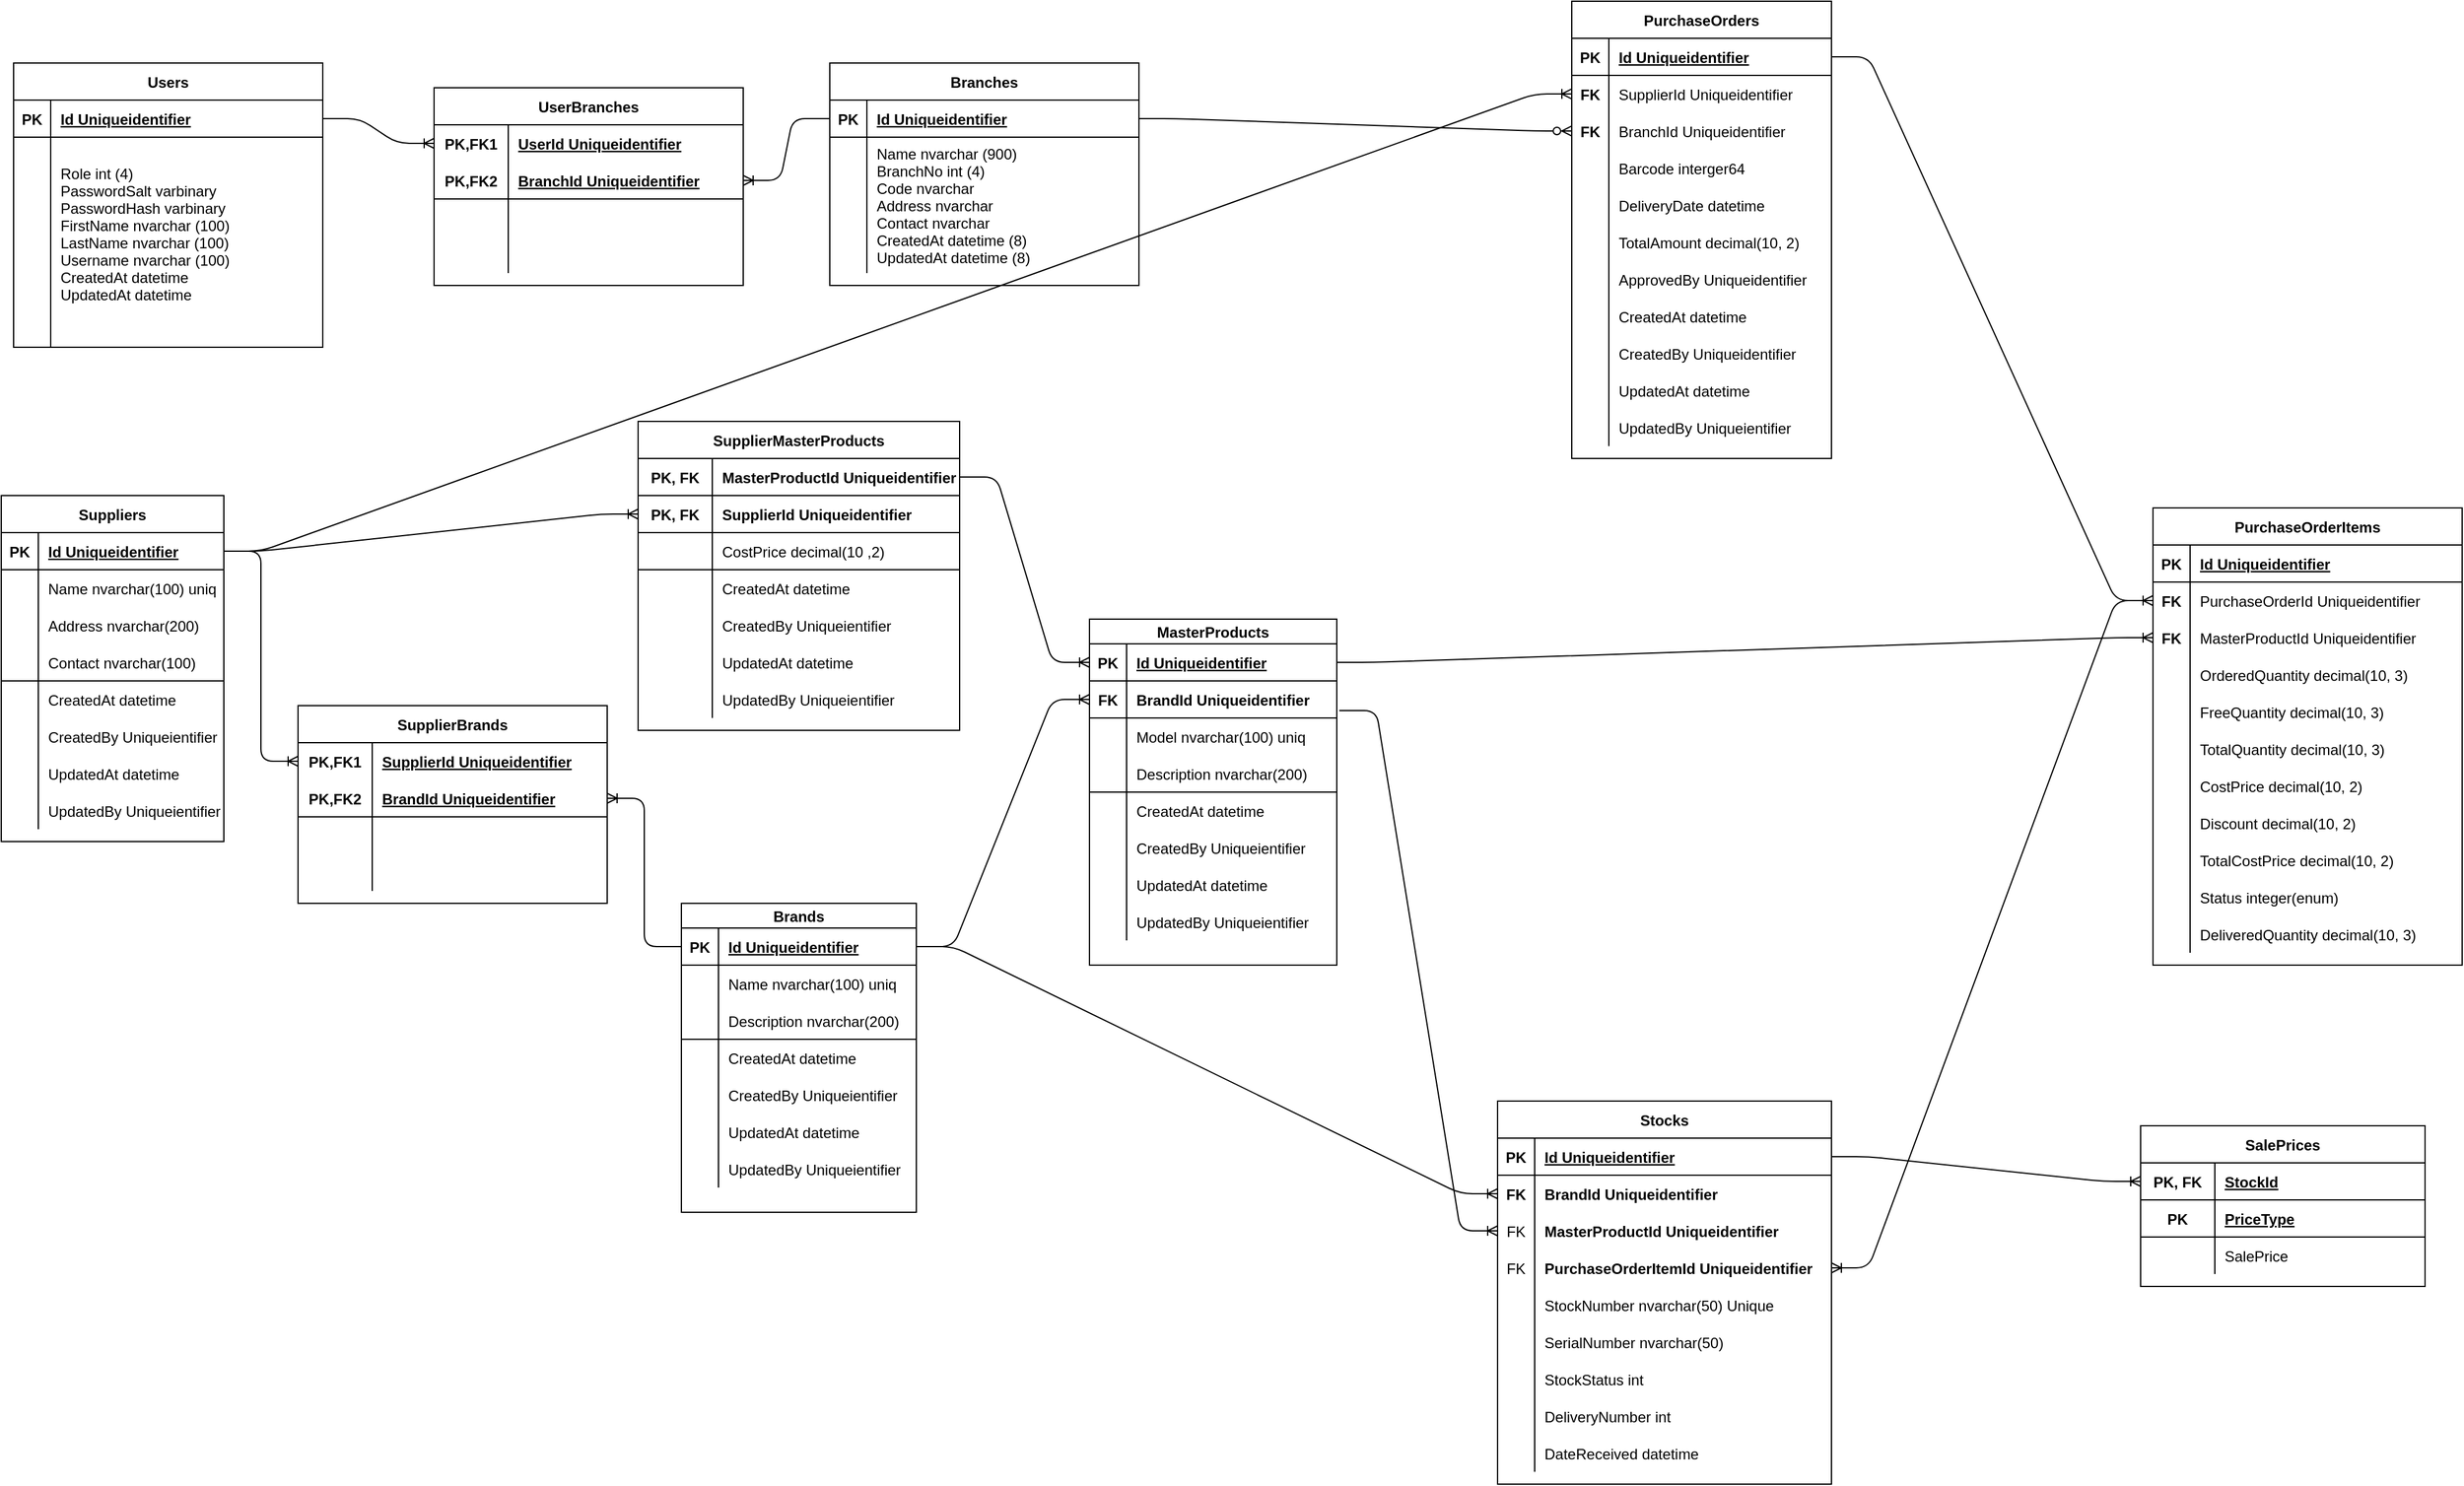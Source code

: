 <mxfile version="14.1.4" type="github">
  <diagram id="R2lEEEUBdFMjLlhIrx00" name="Page-1">
    <mxGraphModel dx="1422" dy="762" grid="1" gridSize="10" guides="1" tooltips="1" connect="1" arrows="1" fold="1" page="1" pageScale="1" pageWidth="850" pageHeight="1100" math="0" shadow="0" extFonts="Permanent Marker^https://fonts.googleapis.com/css?family=Permanent+Marker">
      <root>
        <mxCell id="0" />
        <mxCell id="1" parent="0" />
        <mxCell id="C-vyLk0tnHw3VtMMgP7b-2" value="Branches" style="shape=table;startSize=30;container=1;collapsible=1;childLayout=tableLayout;fixedRows=1;rowLines=0;fontStyle=1;align=center;resizeLast=1;" parent="1" vertex="1">
          <mxGeometry x="780" y="120" width="250" height="180" as="geometry" />
        </mxCell>
        <mxCell id="C-vyLk0tnHw3VtMMgP7b-3" value="" style="shape=partialRectangle;collapsible=0;dropTarget=0;pointerEvents=0;fillColor=none;points=[[0,0.5],[1,0.5]];portConstraint=eastwest;top=0;left=0;right=0;bottom=1;" parent="C-vyLk0tnHw3VtMMgP7b-2" vertex="1">
          <mxGeometry y="30" width="250" height="30" as="geometry" />
        </mxCell>
        <mxCell id="C-vyLk0tnHw3VtMMgP7b-4" value="PK" style="shape=partialRectangle;overflow=hidden;connectable=0;fillColor=none;top=0;left=0;bottom=0;right=0;fontStyle=1;" parent="C-vyLk0tnHw3VtMMgP7b-3" vertex="1">
          <mxGeometry width="30" height="30" as="geometry" />
        </mxCell>
        <mxCell id="C-vyLk0tnHw3VtMMgP7b-5" value="Id Uniqueidentifier" style="shape=partialRectangle;overflow=hidden;connectable=0;fillColor=none;top=0;left=0;bottom=0;right=0;align=left;spacingLeft=6;fontStyle=5;" parent="C-vyLk0tnHw3VtMMgP7b-3" vertex="1">
          <mxGeometry x="30" width="220" height="30" as="geometry" />
        </mxCell>
        <mxCell id="C-vyLk0tnHw3VtMMgP7b-6" value="" style="shape=partialRectangle;collapsible=0;dropTarget=0;pointerEvents=0;fillColor=none;points=[[0,0.5],[1,0.5]];portConstraint=eastwest;top=0;left=0;right=0;bottom=0;" parent="C-vyLk0tnHw3VtMMgP7b-2" vertex="1">
          <mxGeometry y="60" width="250" height="110" as="geometry" />
        </mxCell>
        <mxCell id="C-vyLk0tnHw3VtMMgP7b-7" value="" style="shape=partialRectangle;overflow=hidden;connectable=0;fillColor=none;top=0;left=0;bottom=0;right=0;" parent="C-vyLk0tnHw3VtMMgP7b-6" vertex="1">
          <mxGeometry width="30" height="110" as="geometry" />
        </mxCell>
        <mxCell id="C-vyLk0tnHw3VtMMgP7b-8" value="Name nvarchar (900)&#xa;BranchNo int (4)&#xa;Code nvarchar &#xa;Address nvarchar &#xa;Contact nvarchar &#xa;CreatedAt datetime (8)&#xa;UpdatedAt datetime (8)" style="shape=partialRectangle;overflow=hidden;connectable=0;fillColor=none;top=0;left=0;bottom=0;right=0;align=left;spacingLeft=6;" parent="C-vyLk0tnHw3VtMMgP7b-6" vertex="1">
          <mxGeometry x="30" width="220" height="110" as="geometry" />
        </mxCell>
        <mxCell id="C-vyLk0tnHw3VtMMgP7b-23" value="Users" style="shape=table;startSize=30;container=1;collapsible=1;childLayout=tableLayout;fixedRows=1;rowLines=0;fontStyle=1;align=center;resizeLast=1;" parent="1" vertex="1">
          <mxGeometry x="120" y="120" width="250" height="230" as="geometry" />
        </mxCell>
        <mxCell id="C-vyLk0tnHw3VtMMgP7b-24" value="" style="shape=partialRectangle;collapsible=0;dropTarget=0;pointerEvents=0;fillColor=none;points=[[0,0.5],[1,0.5]];portConstraint=eastwest;top=0;left=0;right=0;bottom=1;" parent="C-vyLk0tnHw3VtMMgP7b-23" vertex="1">
          <mxGeometry y="30" width="250" height="30" as="geometry" />
        </mxCell>
        <mxCell id="C-vyLk0tnHw3VtMMgP7b-25" value="PK" style="shape=partialRectangle;overflow=hidden;connectable=0;fillColor=none;top=0;left=0;bottom=0;right=0;fontStyle=1;" parent="C-vyLk0tnHw3VtMMgP7b-24" vertex="1">
          <mxGeometry width="30" height="30" as="geometry" />
        </mxCell>
        <mxCell id="C-vyLk0tnHw3VtMMgP7b-26" value="Id Uniqueidentifier" style="shape=partialRectangle;overflow=hidden;connectable=0;fillColor=none;top=0;left=0;bottom=0;right=0;align=left;spacingLeft=6;fontStyle=5;" parent="C-vyLk0tnHw3VtMMgP7b-24" vertex="1">
          <mxGeometry x="30" width="220" height="30" as="geometry" />
        </mxCell>
        <mxCell id="C-vyLk0tnHw3VtMMgP7b-27" value="" style="shape=partialRectangle;collapsible=0;dropTarget=0;pointerEvents=0;fillColor=none;points=[[0,0.5],[1,0.5]];portConstraint=eastwest;top=0;left=0;right=0;bottom=0;" parent="C-vyLk0tnHw3VtMMgP7b-23" vertex="1">
          <mxGeometry y="60" width="250" height="170" as="geometry" />
        </mxCell>
        <mxCell id="C-vyLk0tnHw3VtMMgP7b-28" value="" style="shape=partialRectangle;overflow=hidden;connectable=0;fillColor=none;top=0;left=0;bottom=0;right=0;" parent="C-vyLk0tnHw3VtMMgP7b-27" vertex="1">
          <mxGeometry width="30" height="170" as="geometry" />
        </mxCell>
        <mxCell id="C-vyLk0tnHw3VtMMgP7b-29" value="Role int (4)&#xa;PasswordSalt varbinary &#xa;PasswordHash varbinary &#xa;FirstName nvarchar (100)&#xa;LastName nvarchar (100)&#xa;Username nvarchar (100)&#xa;CreatedAt datetime&#xa;UpdatedAt datetime&#xa;" style="shape=partialRectangle;overflow=hidden;connectable=0;fillColor=none;top=0;left=0;bottom=0;right=0;align=left;spacingLeft=6;" parent="C-vyLk0tnHw3VtMMgP7b-27" vertex="1">
          <mxGeometry x="30" width="220" height="170" as="geometry" />
        </mxCell>
        <mxCell id="5hjRolQxJh10m41yg2bM-15" value="UserBranches" style="shape=table;startSize=30;container=1;collapsible=1;childLayout=tableLayout;fixedRows=1;rowLines=0;fontStyle=1;align=center;resizeLast=1;" parent="1" vertex="1">
          <mxGeometry x="460" y="140" width="250" height="160" as="geometry" />
        </mxCell>
        <mxCell id="5hjRolQxJh10m41yg2bM-16" value="" style="shape=partialRectangle;collapsible=0;dropTarget=0;pointerEvents=0;fillColor=none;top=0;left=0;bottom=0;right=0;points=[[0,0.5],[1,0.5]];portConstraint=eastwest;" parent="5hjRolQxJh10m41yg2bM-15" vertex="1">
          <mxGeometry y="30" width="250" height="30" as="geometry" />
        </mxCell>
        <mxCell id="5hjRolQxJh10m41yg2bM-17" value="PK,FK1" style="shape=partialRectangle;connectable=0;fillColor=none;top=0;left=0;bottom=0;right=0;fontStyle=1;overflow=hidden;" parent="5hjRolQxJh10m41yg2bM-16" vertex="1">
          <mxGeometry width="60" height="30" as="geometry" />
        </mxCell>
        <mxCell id="5hjRolQxJh10m41yg2bM-18" value="UserId Uniqueidentifier" style="shape=partialRectangle;connectable=0;fillColor=none;top=0;left=0;bottom=0;right=0;align=left;spacingLeft=6;fontStyle=5;overflow=hidden;" parent="5hjRolQxJh10m41yg2bM-16" vertex="1">
          <mxGeometry x="60" width="190" height="30" as="geometry" />
        </mxCell>
        <mxCell id="5hjRolQxJh10m41yg2bM-19" value="" style="shape=partialRectangle;collapsible=0;dropTarget=0;pointerEvents=0;fillColor=none;top=0;left=0;bottom=1;right=0;points=[[0,0.5],[1,0.5]];portConstraint=eastwest;" parent="5hjRolQxJh10m41yg2bM-15" vertex="1">
          <mxGeometry y="60" width="250" height="30" as="geometry" />
        </mxCell>
        <mxCell id="5hjRolQxJh10m41yg2bM-20" value="PK,FK2" style="shape=partialRectangle;connectable=0;fillColor=none;top=0;left=0;bottom=0;right=0;fontStyle=1;overflow=hidden;" parent="5hjRolQxJh10m41yg2bM-19" vertex="1">
          <mxGeometry width="60" height="30" as="geometry" />
        </mxCell>
        <mxCell id="5hjRolQxJh10m41yg2bM-21" value="BranchId Uniqueidentifier" style="shape=partialRectangle;connectable=0;fillColor=none;top=0;left=0;bottom=0;right=0;align=left;spacingLeft=6;fontStyle=5;overflow=hidden;" parent="5hjRolQxJh10m41yg2bM-19" vertex="1">
          <mxGeometry x="60" width="190" height="30" as="geometry" />
        </mxCell>
        <mxCell id="5hjRolQxJh10m41yg2bM-22" value="" style="shape=partialRectangle;collapsible=0;dropTarget=0;pointerEvents=0;fillColor=none;top=0;left=0;bottom=0;right=0;points=[[0,0.5],[1,0.5]];portConstraint=eastwest;" parent="5hjRolQxJh10m41yg2bM-15" vertex="1">
          <mxGeometry y="90" width="250" height="30" as="geometry" />
        </mxCell>
        <mxCell id="5hjRolQxJh10m41yg2bM-23" value="" style="shape=partialRectangle;connectable=0;fillColor=none;top=0;left=0;bottom=0;right=0;editable=1;overflow=hidden;" parent="5hjRolQxJh10m41yg2bM-22" vertex="1">
          <mxGeometry width="60" height="30" as="geometry" />
        </mxCell>
        <mxCell id="5hjRolQxJh10m41yg2bM-24" value="" style="shape=partialRectangle;connectable=0;fillColor=none;top=0;left=0;bottom=0;right=0;align=left;spacingLeft=6;overflow=hidden;" parent="5hjRolQxJh10m41yg2bM-22" vertex="1">
          <mxGeometry x="60" width="190" height="30" as="geometry" />
        </mxCell>
        <mxCell id="5hjRolQxJh10m41yg2bM-25" value="" style="shape=partialRectangle;collapsible=0;dropTarget=0;pointerEvents=0;fillColor=none;top=0;left=0;bottom=0;right=0;points=[[0,0.5],[1,0.5]];portConstraint=eastwest;" parent="5hjRolQxJh10m41yg2bM-15" vertex="1">
          <mxGeometry y="120" width="250" height="30" as="geometry" />
        </mxCell>
        <mxCell id="5hjRolQxJh10m41yg2bM-26" value="" style="shape=partialRectangle;connectable=0;fillColor=none;top=0;left=0;bottom=0;right=0;editable=1;overflow=hidden;" parent="5hjRolQxJh10m41yg2bM-25" vertex="1">
          <mxGeometry width="60" height="30" as="geometry" />
        </mxCell>
        <mxCell id="5hjRolQxJh10m41yg2bM-27" value="" style="shape=partialRectangle;connectable=0;fillColor=none;top=0;left=0;bottom=0;right=0;align=left;spacingLeft=6;overflow=hidden;" parent="5hjRolQxJh10m41yg2bM-25" vertex="1">
          <mxGeometry x="60" width="190" height="30" as="geometry" />
        </mxCell>
        <mxCell id="5hjRolQxJh10m41yg2bM-28" value="" style="edgeStyle=entityRelationEdgeStyle;fontSize=12;html=1;endArrow=ERoneToMany;" parent="1" source="C-vyLk0tnHw3VtMMgP7b-24" target="5hjRolQxJh10m41yg2bM-16" edge="1">
          <mxGeometry width="100" height="100" relative="1" as="geometry">
            <mxPoint x="640" y="250" as="sourcePoint" />
            <mxPoint x="740" y="150" as="targetPoint" />
          </mxGeometry>
        </mxCell>
        <mxCell id="5hjRolQxJh10m41yg2bM-29" value="" style="edgeStyle=entityRelationEdgeStyle;fontSize=12;html=1;endArrow=ERoneToMany;" parent="1" source="C-vyLk0tnHw3VtMMgP7b-3" target="5hjRolQxJh10m41yg2bM-19" edge="1">
          <mxGeometry width="100" height="100" relative="1" as="geometry">
            <mxPoint x="640" y="250" as="sourcePoint" />
            <mxPoint x="740" y="150" as="targetPoint" />
          </mxGeometry>
        </mxCell>
        <mxCell id="5hjRolQxJh10m41yg2bM-30" value="Suppliers" style="shape=table;startSize=30;container=1;collapsible=1;childLayout=tableLayout;fixedRows=1;rowLines=0;fontStyle=1;align=center;resizeLast=1;" parent="1" vertex="1">
          <mxGeometry x="110" y="470" width="180" height="280" as="geometry" />
        </mxCell>
        <mxCell id="5hjRolQxJh10m41yg2bM-31" value="" style="shape=partialRectangle;collapsible=0;dropTarget=0;pointerEvents=0;fillColor=none;top=0;left=0;bottom=1;right=0;points=[[0,0.5],[1,0.5]];portConstraint=eastwest;" parent="5hjRolQxJh10m41yg2bM-30" vertex="1">
          <mxGeometry y="30" width="180" height="30" as="geometry" />
        </mxCell>
        <mxCell id="5hjRolQxJh10m41yg2bM-32" value="PK" style="shape=partialRectangle;connectable=0;fillColor=none;top=0;left=0;bottom=0;right=0;fontStyle=1;overflow=hidden;" parent="5hjRolQxJh10m41yg2bM-31" vertex="1">
          <mxGeometry width="30" height="30" as="geometry" />
        </mxCell>
        <mxCell id="5hjRolQxJh10m41yg2bM-33" value="Id Uniqueidentifier" style="shape=partialRectangle;connectable=0;fillColor=none;top=0;left=0;bottom=0;right=0;align=left;spacingLeft=6;fontStyle=5;overflow=hidden;" parent="5hjRolQxJh10m41yg2bM-31" vertex="1">
          <mxGeometry x="30" width="150" height="30" as="geometry" />
        </mxCell>
        <mxCell id="5hjRolQxJh10m41yg2bM-34" value="" style="shape=partialRectangle;collapsible=0;dropTarget=0;pointerEvents=0;fillColor=none;top=0;left=0;bottom=0;right=0;points=[[0,0.5],[1,0.5]];portConstraint=eastwest;" parent="5hjRolQxJh10m41yg2bM-30" vertex="1">
          <mxGeometry y="60" width="180" height="30" as="geometry" />
        </mxCell>
        <mxCell id="5hjRolQxJh10m41yg2bM-35" value="" style="shape=partialRectangle;connectable=0;fillColor=none;top=0;left=0;bottom=0;right=0;editable=1;overflow=hidden;" parent="5hjRolQxJh10m41yg2bM-34" vertex="1">
          <mxGeometry width="30" height="30" as="geometry" />
        </mxCell>
        <mxCell id="5hjRolQxJh10m41yg2bM-36" value="Name nvarchar(100) uniq" style="shape=partialRectangle;connectable=0;fillColor=none;top=0;left=0;bottom=0;right=0;align=left;spacingLeft=6;overflow=hidden;fontStyle=0;" parent="5hjRolQxJh10m41yg2bM-34" vertex="1">
          <mxGeometry x="30" width="150" height="30" as="geometry" />
        </mxCell>
        <mxCell id="5hjRolQxJh10m41yg2bM-37" value="" style="shape=partialRectangle;collapsible=0;dropTarget=0;pointerEvents=0;fillColor=none;top=0;left=0;bottom=0;right=0;points=[[0,0.5],[1,0.5]];portConstraint=eastwest;" parent="5hjRolQxJh10m41yg2bM-30" vertex="1">
          <mxGeometry y="90" width="180" height="30" as="geometry" />
        </mxCell>
        <mxCell id="5hjRolQxJh10m41yg2bM-38" value="" style="shape=partialRectangle;connectable=0;fillColor=none;top=0;left=0;bottom=0;right=0;editable=1;overflow=hidden;" parent="5hjRolQxJh10m41yg2bM-37" vertex="1">
          <mxGeometry width="30" height="30" as="geometry" />
        </mxCell>
        <mxCell id="5hjRolQxJh10m41yg2bM-39" value="Address nvarchar(200)" style="shape=partialRectangle;connectable=0;fillColor=none;top=0;left=0;bottom=0;right=0;align=left;spacingLeft=6;overflow=hidden;" parent="5hjRolQxJh10m41yg2bM-37" vertex="1">
          <mxGeometry x="30" width="150" height="30" as="geometry" />
        </mxCell>
        <mxCell id="5hjRolQxJh10m41yg2bM-40" value="" style="shape=partialRectangle;collapsible=0;dropTarget=0;pointerEvents=0;fillColor=none;top=0;left=0;bottom=0;right=0;points=[[0,0.5],[1,0.5]];portConstraint=eastwest;" parent="5hjRolQxJh10m41yg2bM-30" vertex="1">
          <mxGeometry y="120" width="180" height="30" as="geometry" />
        </mxCell>
        <mxCell id="5hjRolQxJh10m41yg2bM-41" value="" style="shape=partialRectangle;connectable=0;fillColor=none;top=0;left=0;bottom=0;right=0;editable=1;overflow=hidden;" parent="5hjRolQxJh10m41yg2bM-40" vertex="1">
          <mxGeometry width="30" height="30" as="geometry" />
        </mxCell>
        <mxCell id="5hjRolQxJh10m41yg2bM-42" value="Contact nvarchar(100)" style="shape=partialRectangle;connectable=0;fillColor=none;top=0;left=0;bottom=0;right=0;align=left;spacingLeft=6;overflow=hidden;" parent="5hjRolQxJh10m41yg2bM-40" vertex="1">
          <mxGeometry x="30" width="150" height="30" as="geometry" />
        </mxCell>
        <mxCell id="5hjRolQxJh10m41yg2bM-153" value="" style="shape=partialRectangle;collapsible=0;dropTarget=0;pointerEvents=0;fillColor=none;top=1;left=0;bottom=0;right=0;points=[[0,0.5],[1,0.5]];portConstraint=eastwest;" parent="5hjRolQxJh10m41yg2bM-30" vertex="1">
          <mxGeometry y="150" width="180" height="30" as="geometry" />
        </mxCell>
        <mxCell id="5hjRolQxJh10m41yg2bM-154" value="" style="shape=partialRectangle;connectable=0;fillColor=none;top=0;left=0;bottom=0;right=0;editable=1;overflow=hidden;" parent="5hjRolQxJh10m41yg2bM-153" vertex="1">
          <mxGeometry width="30" height="30" as="geometry" />
        </mxCell>
        <mxCell id="5hjRolQxJh10m41yg2bM-155" value="CreatedAt datetime" style="shape=partialRectangle;connectable=0;fillColor=none;top=0;left=0;bottom=0;right=0;align=left;spacingLeft=6;overflow=hidden;" parent="5hjRolQxJh10m41yg2bM-153" vertex="1">
          <mxGeometry x="30" width="150" height="30" as="geometry" />
        </mxCell>
        <mxCell id="5hjRolQxJh10m41yg2bM-111" value="" style="shape=partialRectangle;collapsible=0;dropTarget=0;pointerEvents=0;fillColor=none;top=0;left=0;bottom=0;right=0;points=[[0,0.5],[1,0.5]];portConstraint=eastwest;" parent="5hjRolQxJh10m41yg2bM-30" vertex="1">
          <mxGeometry y="180" width="180" height="30" as="geometry" />
        </mxCell>
        <mxCell id="5hjRolQxJh10m41yg2bM-112" value="" style="shape=partialRectangle;connectable=0;fillColor=none;top=0;left=0;bottom=0;right=0;editable=1;overflow=hidden;" parent="5hjRolQxJh10m41yg2bM-111" vertex="1">
          <mxGeometry width="30" height="30" as="geometry" />
        </mxCell>
        <mxCell id="5hjRolQxJh10m41yg2bM-113" value="CreatedBy Uniqueientifier" style="shape=partialRectangle;connectable=0;fillColor=none;top=0;left=0;bottom=0;right=0;align=left;spacingLeft=6;overflow=hidden;" parent="5hjRolQxJh10m41yg2bM-111" vertex="1">
          <mxGeometry x="30" width="150" height="30" as="geometry" />
        </mxCell>
        <mxCell id="5hjRolQxJh10m41yg2bM-114" value="" style="shape=partialRectangle;collapsible=0;dropTarget=0;pointerEvents=0;fillColor=none;top=0;left=0;bottom=0;right=0;points=[[0,0.5],[1,0.5]];portConstraint=eastwest;" parent="5hjRolQxJh10m41yg2bM-30" vertex="1">
          <mxGeometry y="210" width="180" height="30" as="geometry" />
        </mxCell>
        <mxCell id="5hjRolQxJh10m41yg2bM-115" value="" style="shape=partialRectangle;connectable=0;fillColor=none;top=0;left=0;bottom=0;right=0;editable=1;overflow=hidden;" parent="5hjRolQxJh10m41yg2bM-114" vertex="1">
          <mxGeometry width="30" height="30" as="geometry" />
        </mxCell>
        <mxCell id="5hjRolQxJh10m41yg2bM-116" value="UpdatedAt datetime" style="shape=partialRectangle;connectable=0;fillColor=none;top=0;left=0;bottom=0;right=0;align=left;spacingLeft=6;overflow=hidden;" parent="5hjRolQxJh10m41yg2bM-114" vertex="1">
          <mxGeometry x="30" width="150" height="30" as="geometry" />
        </mxCell>
        <mxCell id="5hjRolQxJh10m41yg2bM-156" value="" style="shape=partialRectangle;collapsible=0;dropTarget=0;pointerEvents=0;fillColor=none;top=0;left=0;bottom=0;right=0;points=[[0,0.5],[1,0.5]];portConstraint=eastwest;" parent="5hjRolQxJh10m41yg2bM-30" vertex="1">
          <mxGeometry y="240" width="180" height="30" as="geometry" />
        </mxCell>
        <mxCell id="5hjRolQxJh10m41yg2bM-157" value="" style="shape=partialRectangle;connectable=0;fillColor=none;top=0;left=0;bottom=0;right=0;editable=1;overflow=hidden;" parent="5hjRolQxJh10m41yg2bM-156" vertex="1">
          <mxGeometry width="30" height="30" as="geometry" />
        </mxCell>
        <mxCell id="5hjRolQxJh10m41yg2bM-158" value="UpdatedBy Uniqueientifier" style="shape=partialRectangle;connectable=0;fillColor=none;top=0;left=0;bottom=0;right=0;align=left;spacingLeft=6;overflow=hidden;" parent="5hjRolQxJh10m41yg2bM-156" vertex="1">
          <mxGeometry x="30" width="150" height="30" as="geometry" />
        </mxCell>
        <mxCell id="5hjRolQxJh10m41yg2bM-43" value="Brands" style="shape=table;startSize=20;container=1;collapsible=1;childLayout=tableLayout;fixedRows=1;rowLines=0;fontStyle=1;align=center;resizeLast=1;" parent="1" vertex="1">
          <mxGeometry x="660" y="800" width="190" height="250" as="geometry" />
        </mxCell>
        <mxCell id="5hjRolQxJh10m41yg2bM-44" value="" style="shape=partialRectangle;collapsible=0;dropTarget=0;pointerEvents=0;fillColor=none;top=0;left=0;bottom=1;right=0;points=[[0,0.5],[1,0.5]];portConstraint=eastwest;" parent="5hjRolQxJh10m41yg2bM-43" vertex="1">
          <mxGeometry y="20" width="190" height="30" as="geometry" />
        </mxCell>
        <mxCell id="5hjRolQxJh10m41yg2bM-45" value="PK" style="shape=partialRectangle;connectable=0;fillColor=none;top=0;left=0;bottom=0;right=0;fontStyle=1;overflow=hidden;" parent="5hjRolQxJh10m41yg2bM-44" vertex="1">
          <mxGeometry width="30" height="30" as="geometry" />
        </mxCell>
        <mxCell id="5hjRolQxJh10m41yg2bM-46" value="Id Uniqueidentifier" style="shape=partialRectangle;connectable=0;fillColor=none;top=0;left=0;bottom=0;right=0;align=left;spacingLeft=6;fontStyle=5;overflow=hidden;" parent="5hjRolQxJh10m41yg2bM-44" vertex="1">
          <mxGeometry x="30" width="160" height="30" as="geometry" />
        </mxCell>
        <mxCell id="5hjRolQxJh10m41yg2bM-47" value="" style="shape=partialRectangle;collapsible=0;dropTarget=0;pointerEvents=0;fillColor=none;top=0;left=0;bottom=0;right=0;points=[[0,0.5],[1,0.5]];portConstraint=eastwest;" parent="5hjRolQxJh10m41yg2bM-43" vertex="1">
          <mxGeometry y="50" width="190" height="30" as="geometry" />
        </mxCell>
        <mxCell id="5hjRolQxJh10m41yg2bM-48" value="" style="shape=partialRectangle;connectable=0;fillColor=none;top=0;left=0;bottom=0;right=0;editable=1;overflow=hidden;" parent="5hjRolQxJh10m41yg2bM-47" vertex="1">
          <mxGeometry width="30" height="30" as="geometry" />
        </mxCell>
        <mxCell id="5hjRolQxJh10m41yg2bM-49" value="Name nvarchar(100) uniq" style="shape=partialRectangle;connectable=0;fillColor=none;top=0;left=0;bottom=0;right=0;align=left;spacingLeft=6;overflow=hidden;" parent="5hjRolQxJh10m41yg2bM-47" vertex="1">
          <mxGeometry x="30" width="160" height="30" as="geometry" />
        </mxCell>
        <mxCell id="5hjRolQxJh10m41yg2bM-98" value="" style="shape=partialRectangle;collapsible=0;dropTarget=0;pointerEvents=0;fillColor=none;top=0;left=0;bottom=0;right=0;points=[[0,0.5],[1,0.5]];portConstraint=eastwest;" parent="5hjRolQxJh10m41yg2bM-43" vertex="1">
          <mxGeometry y="80" width="190" height="30" as="geometry" />
        </mxCell>
        <mxCell id="5hjRolQxJh10m41yg2bM-99" value="" style="shape=partialRectangle;connectable=0;fillColor=none;top=0;left=0;bottom=0;right=0;editable=1;overflow=hidden;" parent="5hjRolQxJh10m41yg2bM-98" vertex="1">
          <mxGeometry width="30" height="30" as="geometry" />
        </mxCell>
        <mxCell id="5hjRolQxJh10m41yg2bM-100" value="Description nvarchar(200)" style="shape=partialRectangle;connectable=0;fillColor=none;top=0;left=0;bottom=0;right=0;align=left;spacingLeft=6;overflow=hidden;" parent="5hjRolQxJh10m41yg2bM-98" vertex="1">
          <mxGeometry x="30" width="160" height="30" as="geometry" />
        </mxCell>
        <mxCell id="5hjRolQxJh10m41yg2bM-135" value="" style="shape=partialRectangle;collapsible=0;dropTarget=0;pointerEvents=0;fillColor=none;top=1;left=0;bottom=0;right=0;points=[[0,0.5],[1,0.5]];portConstraint=eastwest;" parent="5hjRolQxJh10m41yg2bM-43" vertex="1">
          <mxGeometry y="110" width="190" height="30" as="geometry" />
        </mxCell>
        <mxCell id="5hjRolQxJh10m41yg2bM-136" value="" style="shape=partialRectangle;connectable=0;fillColor=none;top=0;left=0;bottom=0;right=0;editable=1;overflow=hidden;" parent="5hjRolQxJh10m41yg2bM-135" vertex="1">
          <mxGeometry width="30" height="30" as="geometry" />
        </mxCell>
        <mxCell id="5hjRolQxJh10m41yg2bM-137" value="CreatedAt datetime" style="shape=partialRectangle;connectable=0;fillColor=none;top=0;left=0;bottom=0;right=0;align=left;spacingLeft=6;overflow=hidden;" parent="5hjRolQxJh10m41yg2bM-135" vertex="1">
          <mxGeometry x="30" width="160" height="30" as="geometry" />
        </mxCell>
        <mxCell id="5hjRolQxJh10m41yg2bM-159" value="" style="shape=partialRectangle;collapsible=0;dropTarget=0;pointerEvents=0;fillColor=none;top=0;left=0;bottom=0;right=0;points=[[0,0.5],[1,0.5]];portConstraint=eastwest;" parent="5hjRolQxJh10m41yg2bM-43" vertex="1">
          <mxGeometry y="140" width="190" height="30" as="geometry" />
        </mxCell>
        <mxCell id="5hjRolQxJh10m41yg2bM-160" value="" style="shape=partialRectangle;connectable=0;fillColor=none;top=0;left=0;bottom=0;right=0;editable=1;overflow=hidden;" parent="5hjRolQxJh10m41yg2bM-159" vertex="1">
          <mxGeometry width="30" height="30" as="geometry" />
        </mxCell>
        <mxCell id="5hjRolQxJh10m41yg2bM-161" value="CreatedBy Uniqueientifier" style="shape=partialRectangle;connectable=0;fillColor=none;top=0;left=0;bottom=0;right=0;align=left;spacingLeft=6;overflow=hidden;" parent="5hjRolQxJh10m41yg2bM-159" vertex="1">
          <mxGeometry x="30" width="160" height="30" as="geometry" />
        </mxCell>
        <mxCell id="5hjRolQxJh10m41yg2bM-138" value="" style="shape=partialRectangle;collapsible=0;dropTarget=0;pointerEvents=0;fillColor=none;top=0;left=0;bottom=0;right=0;points=[[0,0.5],[1,0.5]];portConstraint=eastwest;" parent="5hjRolQxJh10m41yg2bM-43" vertex="1">
          <mxGeometry y="170" width="190" height="30" as="geometry" />
        </mxCell>
        <mxCell id="5hjRolQxJh10m41yg2bM-139" value="" style="shape=partialRectangle;connectable=0;fillColor=none;top=0;left=0;bottom=0;right=0;editable=1;overflow=hidden;" parent="5hjRolQxJh10m41yg2bM-138" vertex="1">
          <mxGeometry width="30" height="30" as="geometry" />
        </mxCell>
        <mxCell id="5hjRolQxJh10m41yg2bM-140" value="UpdatedAt datetime" style="shape=partialRectangle;connectable=0;fillColor=none;top=0;left=0;bottom=0;right=0;align=left;spacingLeft=6;overflow=hidden;" parent="5hjRolQxJh10m41yg2bM-138" vertex="1">
          <mxGeometry x="30" width="160" height="30" as="geometry" />
        </mxCell>
        <mxCell id="5hjRolQxJh10m41yg2bM-177" value="" style="shape=partialRectangle;collapsible=0;dropTarget=0;pointerEvents=0;fillColor=none;top=0;left=0;bottom=0;right=0;points=[[0,0.5],[1,0.5]];portConstraint=eastwest;" parent="5hjRolQxJh10m41yg2bM-43" vertex="1">
          <mxGeometry y="200" width="190" height="30" as="geometry" />
        </mxCell>
        <mxCell id="5hjRolQxJh10m41yg2bM-178" value="" style="shape=partialRectangle;connectable=0;fillColor=none;top=0;left=0;bottom=0;right=0;editable=1;overflow=hidden;" parent="5hjRolQxJh10m41yg2bM-177" vertex="1">
          <mxGeometry width="30" height="30" as="geometry" />
        </mxCell>
        <mxCell id="5hjRolQxJh10m41yg2bM-179" value="UpdatedBy Uniqueientifier" style="shape=partialRectangle;connectable=0;fillColor=none;top=0;left=0;bottom=0;right=0;align=left;spacingLeft=6;overflow=hidden;" parent="5hjRolQxJh10m41yg2bM-177" vertex="1">
          <mxGeometry x="30" width="160" height="30" as="geometry" />
        </mxCell>
        <mxCell id="5hjRolQxJh10m41yg2bM-56" value="SupplierMasterProducts" style="shape=table;startSize=30;container=1;collapsible=1;childLayout=tableLayout;fixedRows=1;rowLines=0;fontStyle=1;align=center;resizeLast=1;" parent="1" vertex="1">
          <mxGeometry x="625" y="410" width="260" height="250" as="geometry" />
        </mxCell>
        <mxCell id="5hjRolQxJh10m41yg2bM-60" value="" style="shape=partialRectangle;collapsible=0;dropTarget=0;pointerEvents=0;fillColor=none;top=0;left=0;bottom=1;right=0;points=[[0,0.5],[1,0.5]];portConstraint=eastwest;" parent="5hjRolQxJh10m41yg2bM-56" vertex="1">
          <mxGeometry y="30" width="260" height="30" as="geometry" />
        </mxCell>
        <mxCell id="5hjRolQxJh10m41yg2bM-61" value="PK, FK" style="shape=partialRectangle;connectable=0;fillColor=none;top=0;left=0;bottom=0;right=0;editable=1;overflow=hidden;fontStyle=1;" parent="5hjRolQxJh10m41yg2bM-60" vertex="1">
          <mxGeometry width="60" height="30" as="geometry" />
        </mxCell>
        <mxCell id="5hjRolQxJh10m41yg2bM-62" value="MasterProductId Uniqueidentifier" style="shape=partialRectangle;connectable=0;fillColor=none;top=0;left=0;bottom=0;right=0;align=left;spacingLeft=6;overflow=hidden;fontStyle=1;" parent="5hjRolQxJh10m41yg2bM-60" vertex="1">
          <mxGeometry x="60" width="200" height="30" as="geometry" />
        </mxCell>
        <mxCell id="5hjRolQxJh10m41yg2bM-105" value="" style="shape=partialRectangle;collapsible=0;dropTarget=0;pointerEvents=0;fillColor=none;top=0;left=0;bottom=1;right=0;points=[[0,0.5],[1,0.5]];portConstraint=eastwest;" parent="5hjRolQxJh10m41yg2bM-56" vertex="1">
          <mxGeometry y="60" width="260" height="30" as="geometry" />
        </mxCell>
        <mxCell id="5hjRolQxJh10m41yg2bM-106" value="PK, FK" style="shape=partialRectangle;connectable=0;fillColor=none;top=0;left=0;bottom=0;right=0;editable=1;overflow=hidden;fontStyle=1;" parent="5hjRolQxJh10m41yg2bM-105" vertex="1">
          <mxGeometry width="60" height="30" as="geometry" />
        </mxCell>
        <mxCell id="5hjRolQxJh10m41yg2bM-107" value="SupplierId Uniqueidentifier" style="shape=partialRectangle;connectable=0;fillColor=none;top=0;left=0;bottom=0;right=0;align=left;spacingLeft=6;overflow=hidden;fontStyle=1;" parent="5hjRolQxJh10m41yg2bM-105" vertex="1">
          <mxGeometry x="60" width="200" height="30" as="geometry" />
        </mxCell>
        <mxCell id="5hjRolQxJh10m41yg2bM-63" value="" style="shape=partialRectangle;collapsible=0;dropTarget=0;pointerEvents=0;fillColor=none;top=0;left=0;bottom=0;right=0;points=[[0,0.5],[1,0.5]];portConstraint=eastwest;" parent="5hjRolQxJh10m41yg2bM-56" vertex="1">
          <mxGeometry y="90" width="260" height="30" as="geometry" />
        </mxCell>
        <mxCell id="5hjRolQxJh10m41yg2bM-64" value="" style="shape=partialRectangle;connectable=0;fillColor=none;top=0;left=0;bottom=0;right=0;editable=1;overflow=hidden;" parent="5hjRolQxJh10m41yg2bM-63" vertex="1">
          <mxGeometry width="60" height="30" as="geometry" />
        </mxCell>
        <mxCell id="5hjRolQxJh10m41yg2bM-65" value="CostPrice decimal(10 ,2)" style="shape=partialRectangle;connectable=0;fillColor=none;top=0;left=0;bottom=0;right=0;align=left;spacingLeft=6;overflow=hidden;" parent="5hjRolQxJh10m41yg2bM-63" vertex="1">
          <mxGeometry x="60" width="200" height="30" as="geometry" />
        </mxCell>
        <mxCell id="5hjRolQxJh10m41yg2bM-147" value="" style="shape=partialRectangle;collapsible=0;dropTarget=0;pointerEvents=0;fillColor=none;top=1;left=0;bottom=0;right=0;points=[[0,0.5],[1,0.5]];portConstraint=eastwest;" parent="5hjRolQxJh10m41yg2bM-56" vertex="1">
          <mxGeometry y="120" width="260" height="30" as="geometry" />
        </mxCell>
        <mxCell id="5hjRolQxJh10m41yg2bM-148" value="" style="shape=partialRectangle;connectable=0;fillColor=none;top=0;left=0;bottom=0;right=0;editable=1;overflow=hidden;" parent="5hjRolQxJh10m41yg2bM-147" vertex="1">
          <mxGeometry width="60" height="30" as="geometry" />
        </mxCell>
        <mxCell id="5hjRolQxJh10m41yg2bM-149" value="CreatedAt datetime" style="shape=partialRectangle;connectable=0;fillColor=none;top=0;left=0;bottom=0;right=0;align=left;spacingLeft=6;overflow=hidden;" parent="5hjRolQxJh10m41yg2bM-147" vertex="1">
          <mxGeometry x="60" width="200" height="30" as="geometry" />
        </mxCell>
        <mxCell id="5hjRolQxJh10m41yg2bM-171" value="" style="shape=partialRectangle;collapsible=0;dropTarget=0;pointerEvents=0;fillColor=none;top=0;left=0;bottom=0;right=0;points=[[0,0.5],[1,0.5]];portConstraint=eastwest;" parent="5hjRolQxJh10m41yg2bM-56" vertex="1">
          <mxGeometry y="150" width="260" height="30" as="geometry" />
        </mxCell>
        <mxCell id="5hjRolQxJh10m41yg2bM-172" value="" style="shape=partialRectangle;connectable=0;fillColor=none;top=0;left=0;bottom=0;right=0;editable=1;overflow=hidden;" parent="5hjRolQxJh10m41yg2bM-171" vertex="1">
          <mxGeometry width="60" height="30" as="geometry" />
        </mxCell>
        <mxCell id="5hjRolQxJh10m41yg2bM-173" value="CreatedBy Uniqueientifier" style="shape=partialRectangle;connectable=0;fillColor=none;top=0;left=0;bottom=0;right=0;align=left;spacingLeft=6;overflow=hidden;" parent="5hjRolQxJh10m41yg2bM-171" vertex="1">
          <mxGeometry x="60" width="200" height="30" as="geometry" />
        </mxCell>
        <mxCell id="5hjRolQxJh10m41yg2bM-150" value="" style="shape=partialRectangle;collapsible=0;dropTarget=0;pointerEvents=0;fillColor=none;top=0;left=0;bottom=0;right=0;points=[[0,0.5],[1,0.5]];portConstraint=eastwest;" parent="5hjRolQxJh10m41yg2bM-56" vertex="1">
          <mxGeometry y="180" width="260" height="30" as="geometry" />
        </mxCell>
        <mxCell id="5hjRolQxJh10m41yg2bM-151" value="" style="shape=partialRectangle;connectable=0;fillColor=none;top=0;left=0;bottom=0;right=0;editable=1;overflow=hidden;" parent="5hjRolQxJh10m41yg2bM-150" vertex="1">
          <mxGeometry width="60" height="30" as="geometry" />
        </mxCell>
        <mxCell id="5hjRolQxJh10m41yg2bM-152" value="UpdatedAt datetime" style="shape=partialRectangle;connectable=0;fillColor=none;top=0;left=0;bottom=0;right=0;align=left;spacingLeft=6;overflow=hidden;" parent="5hjRolQxJh10m41yg2bM-150" vertex="1">
          <mxGeometry x="60" width="200" height="30" as="geometry" />
        </mxCell>
        <mxCell id="5hjRolQxJh10m41yg2bM-180" value="" style="shape=partialRectangle;collapsible=0;dropTarget=0;pointerEvents=0;fillColor=none;top=0;left=0;bottom=0;right=0;points=[[0,0.5],[1,0.5]];portConstraint=eastwest;" parent="5hjRolQxJh10m41yg2bM-56" vertex="1">
          <mxGeometry y="210" width="260" height="30" as="geometry" />
        </mxCell>
        <mxCell id="5hjRolQxJh10m41yg2bM-181" value="" style="shape=partialRectangle;connectable=0;fillColor=none;top=0;left=0;bottom=0;right=0;editable=1;overflow=hidden;" parent="5hjRolQxJh10m41yg2bM-180" vertex="1">
          <mxGeometry width="60" height="30" as="geometry" />
        </mxCell>
        <mxCell id="5hjRolQxJh10m41yg2bM-182" value="UpdatedBy Uniqueientifier" style="shape=partialRectangle;connectable=0;fillColor=none;top=0;left=0;bottom=0;right=0;align=left;spacingLeft=6;overflow=hidden;" parent="5hjRolQxJh10m41yg2bM-180" vertex="1">
          <mxGeometry x="60" width="200" height="30" as="geometry" />
        </mxCell>
        <mxCell id="5hjRolQxJh10m41yg2bM-72" value="SupplierBrands" style="shape=table;startSize=30;container=1;collapsible=1;childLayout=tableLayout;fixedRows=1;rowLines=0;fontStyle=1;align=center;resizeLast=1;" parent="1" vertex="1">
          <mxGeometry x="350" y="640" width="250" height="160" as="geometry" />
        </mxCell>
        <mxCell id="5hjRolQxJh10m41yg2bM-73" value="" style="shape=partialRectangle;collapsible=0;dropTarget=0;pointerEvents=0;fillColor=none;top=0;left=0;bottom=0;right=0;points=[[0,0.5],[1,0.5]];portConstraint=eastwest;" parent="5hjRolQxJh10m41yg2bM-72" vertex="1">
          <mxGeometry y="30" width="250" height="30" as="geometry" />
        </mxCell>
        <mxCell id="5hjRolQxJh10m41yg2bM-74" value="PK,FK1" style="shape=partialRectangle;connectable=0;fillColor=none;top=0;left=0;bottom=0;right=0;fontStyle=1;overflow=hidden;" parent="5hjRolQxJh10m41yg2bM-73" vertex="1">
          <mxGeometry width="60" height="30" as="geometry" />
        </mxCell>
        <mxCell id="5hjRolQxJh10m41yg2bM-75" value="SupplierId Uniqueidentifier" style="shape=partialRectangle;connectable=0;fillColor=none;top=0;left=0;bottom=0;right=0;align=left;spacingLeft=6;fontStyle=5;overflow=hidden;" parent="5hjRolQxJh10m41yg2bM-73" vertex="1">
          <mxGeometry x="60" width="190" height="30" as="geometry" />
        </mxCell>
        <mxCell id="5hjRolQxJh10m41yg2bM-76" value="" style="shape=partialRectangle;collapsible=0;dropTarget=0;pointerEvents=0;fillColor=none;top=0;left=0;bottom=1;right=0;points=[[0,0.5],[1,0.5]];portConstraint=eastwest;" parent="5hjRolQxJh10m41yg2bM-72" vertex="1">
          <mxGeometry y="60" width="250" height="30" as="geometry" />
        </mxCell>
        <mxCell id="5hjRolQxJh10m41yg2bM-77" value="PK,FK2" style="shape=partialRectangle;connectable=0;fillColor=none;top=0;left=0;bottom=0;right=0;fontStyle=1;overflow=hidden;" parent="5hjRolQxJh10m41yg2bM-76" vertex="1">
          <mxGeometry width="60" height="30" as="geometry" />
        </mxCell>
        <mxCell id="5hjRolQxJh10m41yg2bM-78" value="BrandId Uniqueidentifier" style="shape=partialRectangle;connectable=0;fillColor=none;top=0;left=0;bottom=0;right=0;align=left;spacingLeft=6;fontStyle=5;overflow=hidden;" parent="5hjRolQxJh10m41yg2bM-76" vertex="1">
          <mxGeometry x="60" width="190" height="30" as="geometry" />
        </mxCell>
        <mxCell id="5hjRolQxJh10m41yg2bM-79" value="" style="shape=partialRectangle;collapsible=0;dropTarget=0;pointerEvents=0;fillColor=none;top=0;left=0;bottom=0;right=0;points=[[0,0.5],[1,0.5]];portConstraint=eastwest;" parent="5hjRolQxJh10m41yg2bM-72" vertex="1">
          <mxGeometry y="90" width="250" height="30" as="geometry" />
        </mxCell>
        <mxCell id="5hjRolQxJh10m41yg2bM-80" value="" style="shape=partialRectangle;connectable=0;fillColor=none;top=0;left=0;bottom=0;right=0;editable=1;overflow=hidden;" parent="5hjRolQxJh10m41yg2bM-79" vertex="1">
          <mxGeometry width="60" height="30" as="geometry" />
        </mxCell>
        <mxCell id="5hjRolQxJh10m41yg2bM-81" value="" style="shape=partialRectangle;connectable=0;fillColor=none;top=0;left=0;bottom=0;right=0;align=left;spacingLeft=6;overflow=hidden;" parent="5hjRolQxJh10m41yg2bM-79" vertex="1">
          <mxGeometry x="60" width="190" height="30" as="geometry" />
        </mxCell>
        <mxCell id="5hjRolQxJh10m41yg2bM-82" value="" style="shape=partialRectangle;collapsible=0;dropTarget=0;pointerEvents=0;fillColor=none;top=0;left=0;bottom=0;right=0;points=[[0,0.5],[1,0.5]];portConstraint=eastwest;" parent="5hjRolQxJh10m41yg2bM-72" vertex="1">
          <mxGeometry y="120" width="250" height="30" as="geometry" />
        </mxCell>
        <mxCell id="5hjRolQxJh10m41yg2bM-83" value="" style="shape=partialRectangle;connectable=0;fillColor=none;top=0;left=0;bottom=0;right=0;editable=1;overflow=hidden;" parent="5hjRolQxJh10m41yg2bM-82" vertex="1">
          <mxGeometry width="60" height="30" as="geometry" />
        </mxCell>
        <mxCell id="5hjRolQxJh10m41yg2bM-84" value="" style="shape=partialRectangle;connectable=0;fillColor=none;top=0;left=0;bottom=0;right=0;align=left;spacingLeft=6;overflow=hidden;" parent="5hjRolQxJh10m41yg2bM-82" vertex="1">
          <mxGeometry x="60" width="190" height="30" as="geometry" />
        </mxCell>
        <mxCell id="5hjRolQxJh10m41yg2bM-85" value="" style="edgeStyle=entityRelationEdgeStyle;fontSize=12;html=1;endArrow=ERoneToMany;exitX=1;exitY=0.5;exitDx=0;exitDy=0;entryX=0;entryY=0.5;entryDx=0;entryDy=0;" parent="1" source="5hjRolQxJh10m41yg2bM-31" target="5hjRolQxJh10m41yg2bM-73" edge="1">
          <mxGeometry width="100" height="100" relative="1" as="geometry">
            <mxPoint x="280" y="840" as="sourcePoint" />
            <mxPoint x="380" y="740" as="targetPoint" />
          </mxGeometry>
        </mxCell>
        <mxCell id="5hjRolQxJh10m41yg2bM-86" value="" style="edgeStyle=entityRelationEdgeStyle;fontSize=12;html=1;endArrow=ERoneToMany;" parent="1" source="5hjRolQxJh10m41yg2bM-44" target="5hjRolQxJh10m41yg2bM-76" edge="1">
          <mxGeometry width="100" height="100" relative="1" as="geometry">
            <mxPoint x="480" y="870" as="sourcePoint" />
            <mxPoint x="580" y="770" as="targetPoint" />
          </mxGeometry>
        </mxCell>
        <mxCell id="5hjRolQxJh10m41yg2bM-87" value="" style="edgeStyle=entityRelationEdgeStyle;fontSize=12;html=1;endArrow=ERoneToMany;exitX=1;exitY=0.5;exitDx=0;exitDy=0;" parent="1" source="5hjRolQxJh10m41yg2bM-44" target="5hjRolQxJh10m41yg2bM-92" edge="1">
          <mxGeometry width="100" height="100" relative="1" as="geometry">
            <mxPoint x="900" y="710" as="sourcePoint" />
            <mxPoint x="790" y="730" as="targetPoint" />
          </mxGeometry>
        </mxCell>
        <mxCell id="5hjRolQxJh10m41yg2bM-88" value="MasterProducts" style="shape=table;startSize=20;container=1;collapsible=1;childLayout=tableLayout;fixedRows=1;rowLines=0;fontStyle=1;align=center;resizeLast=1;" parent="1" vertex="1">
          <mxGeometry x="990" y="570" width="200" height="280" as="geometry" />
        </mxCell>
        <mxCell id="5hjRolQxJh10m41yg2bM-89" value="" style="shape=partialRectangle;collapsible=0;dropTarget=0;pointerEvents=0;fillColor=none;top=0;left=0;bottom=1;right=0;points=[[0,0.5],[1,0.5]];portConstraint=eastwest;" parent="5hjRolQxJh10m41yg2bM-88" vertex="1">
          <mxGeometry y="20" width="200" height="30" as="geometry" />
        </mxCell>
        <mxCell id="5hjRolQxJh10m41yg2bM-90" value="PK" style="shape=partialRectangle;connectable=0;fillColor=none;top=0;left=0;bottom=0;right=0;fontStyle=1;overflow=hidden;" parent="5hjRolQxJh10m41yg2bM-89" vertex="1">
          <mxGeometry width="30" height="30" as="geometry" />
        </mxCell>
        <mxCell id="5hjRolQxJh10m41yg2bM-91" value="Id Uniqueidentifier" style="shape=partialRectangle;connectable=0;fillColor=none;top=0;left=0;bottom=0;right=0;align=left;spacingLeft=6;fontStyle=5;overflow=hidden;" parent="5hjRolQxJh10m41yg2bM-89" vertex="1">
          <mxGeometry x="30" width="170" height="30" as="geometry" />
        </mxCell>
        <mxCell id="5hjRolQxJh10m41yg2bM-92" value="" style="shape=partialRectangle;collapsible=0;dropTarget=0;pointerEvents=0;fillColor=none;top=0;left=0;bottom=1;right=0;points=[[0,0.5],[1,0.5]];portConstraint=eastwest;fontStyle=1;" parent="5hjRolQxJh10m41yg2bM-88" vertex="1">
          <mxGeometry y="50" width="200" height="30" as="geometry" />
        </mxCell>
        <mxCell id="5hjRolQxJh10m41yg2bM-93" value="FK" style="shape=partialRectangle;connectable=0;fillColor=none;top=0;left=0;bottom=0;right=0;editable=1;overflow=hidden;fontStyle=1;" parent="5hjRolQxJh10m41yg2bM-92" vertex="1">
          <mxGeometry width="30" height="30" as="geometry" />
        </mxCell>
        <mxCell id="5hjRolQxJh10m41yg2bM-94" value="BrandId Uniqueidentifier" style="shape=partialRectangle;connectable=0;fillColor=none;top=0;left=0;bottom=0;right=0;align=left;spacingLeft=6;overflow=hidden;fontStyle=1;" parent="5hjRolQxJh10m41yg2bM-92" vertex="1">
          <mxGeometry x="30" width="170" height="30" as="geometry" />
        </mxCell>
        <mxCell id="5hjRolQxJh10m41yg2bM-101" value="" style="shape=partialRectangle;collapsible=0;dropTarget=0;pointerEvents=0;fillColor=none;top=0;left=0;bottom=0;right=0;points=[[0,0.5],[1,0.5]];portConstraint=eastwest;" parent="5hjRolQxJh10m41yg2bM-88" vertex="1">
          <mxGeometry y="80" width="200" height="30" as="geometry" />
        </mxCell>
        <mxCell id="5hjRolQxJh10m41yg2bM-102" value="" style="shape=partialRectangle;connectable=0;fillColor=none;top=0;left=0;bottom=0;right=0;editable=1;overflow=hidden;" parent="5hjRolQxJh10m41yg2bM-101" vertex="1">
          <mxGeometry width="30" height="30" as="geometry" />
        </mxCell>
        <mxCell id="5hjRolQxJh10m41yg2bM-103" value="Model nvarchar(100) uniq" style="shape=partialRectangle;connectable=0;fillColor=none;top=0;left=0;bottom=0;right=0;align=left;spacingLeft=6;overflow=hidden;" parent="5hjRolQxJh10m41yg2bM-101" vertex="1">
          <mxGeometry x="30" width="170" height="30" as="geometry" />
        </mxCell>
        <mxCell id="5hjRolQxJh10m41yg2bM-95" value="" style="shape=partialRectangle;collapsible=0;dropTarget=0;pointerEvents=0;fillColor=none;top=0;left=0;bottom=0;right=0;points=[[0,0.5],[1,0.5]];portConstraint=eastwest;" parent="5hjRolQxJh10m41yg2bM-88" vertex="1">
          <mxGeometry y="110" width="200" height="30" as="geometry" />
        </mxCell>
        <mxCell id="5hjRolQxJh10m41yg2bM-96" value="" style="shape=partialRectangle;connectable=0;fillColor=none;top=0;left=0;bottom=0;right=0;editable=1;overflow=hidden;" parent="5hjRolQxJh10m41yg2bM-95" vertex="1">
          <mxGeometry width="30" height="30" as="geometry" />
        </mxCell>
        <mxCell id="5hjRolQxJh10m41yg2bM-97" value="Description nvarchar(200)" style="shape=partialRectangle;connectable=0;fillColor=none;top=0;left=0;bottom=0;right=0;align=left;spacingLeft=6;overflow=hidden;" parent="5hjRolQxJh10m41yg2bM-95" vertex="1">
          <mxGeometry x="30" width="170" height="30" as="geometry" />
        </mxCell>
        <mxCell id="5hjRolQxJh10m41yg2bM-141" value="" style="shape=partialRectangle;collapsible=0;dropTarget=0;pointerEvents=0;fillColor=none;top=1;left=0;bottom=0;right=0;points=[[0,0.5],[1,0.5]];portConstraint=eastwest;" parent="5hjRolQxJh10m41yg2bM-88" vertex="1">
          <mxGeometry y="140" width="200" height="30" as="geometry" />
        </mxCell>
        <mxCell id="5hjRolQxJh10m41yg2bM-142" value="" style="shape=partialRectangle;connectable=0;fillColor=none;top=0;left=0;bottom=0;right=0;editable=1;overflow=hidden;" parent="5hjRolQxJh10m41yg2bM-141" vertex="1">
          <mxGeometry width="30" height="30" as="geometry" />
        </mxCell>
        <mxCell id="5hjRolQxJh10m41yg2bM-143" value="CreatedAt datetime" style="shape=partialRectangle;connectable=0;fillColor=none;top=0;left=0;bottom=0;right=0;align=left;spacingLeft=6;overflow=hidden;" parent="5hjRolQxJh10m41yg2bM-141" vertex="1">
          <mxGeometry x="30" width="170" height="30" as="geometry" />
        </mxCell>
        <mxCell id="5hjRolQxJh10m41yg2bM-165" value="" style="shape=partialRectangle;collapsible=0;dropTarget=0;pointerEvents=0;fillColor=none;top=0;left=0;bottom=0;right=0;points=[[0,0.5],[1,0.5]];portConstraint=eastwest;" parent="5hjRolQxJh10m41yg2bM-88" vertex="1">
          <mxGeometry y="170" width="200" height="30" as="geometry" />
        </mxCell>
        <mxCell id="5hjRolQxJh10m41yg2bM-166" value="" style="shape=partialRectangle;connectable=0;fillColor=none;top=0;left=0;bottom=0;right=0;editable=1;overflow=hidden;" parent="5hjRolQxJh10m41yg2bM-165" vertex="1">
          <mxGeometry width="30" height="30" as="geometry" />
        </mxCell>
        <mxCell id="5hjRolQxJh10m41yg2bM-167" value="CreatedBy Uniqueientifier" style="shape=partialRectangle;connectable=0;fillColor=none;top=0;left=0;bottom=0;right=0;align=left;spacingLeft=6;overflow=hidden;" parent="5hjRolQxJh10m41yg2bM-165" vertex="1">
          <mxGeometry x="30" width="170" height="30" as="geometry" />
        </mxCell>
        <mxCell id="5hjRolQxJh10m41yg2bM-144" value="" style="shape=partialRectangle;collapsible=0;dropTarget=0;pointerEvents=0;fillColor=none;top=0;left=0;bottom=0;right=0;points=[[0,0.5],[1,0.5]];portConstraint=eastwest;" parent="5hjRolQxJh10m41yg2bM-88" vertex="1">
          <mxGeometry y="200" width="200" height="30" as="geometry" />
        </mxCell>
        <mxCell id="5hjRolQxJh10m41yg2bM-145" value="" style="shape=partialRectangle;connectable=0;fillColor=none;top=0;left=0;bottom=0;right=0;editable=1;overflow=hidden;" parent="5hjRolQxJh10m41yg2bM-144" vertex="1">
          <mxGeometry width="30" height="30" as="geometry" />
        </mxCell>
        <mxCell id="5hjRolQxJh10m41yg2bM-146" value="UpdatedAt datetime" style="shape=partialRectangle;connectable=0;fillColor=none;top=0;left=0;bottom=0;right=0;align=left;spacingLeft=6;overflow=hidden;" parent="5hjRolQxJh10m41yg2bM-144" vertex="1">
          <mxGeometry x="30" width="170" height="30" as="geometry" />
        </mxCell>
        <mxCell id="5hjRolQxJh10m41yg2bM-183" value="" style="shape=partialRectangle;collapsible=0;dropTarget=0;pointerEvents=0;fillColor=none;top=0;left=0;bottom=0;right=0;points=[[0,0.5],[1,0.5]];portConstraint=eastwest;" parent="5hjRolQxJh10m41yg2bM-88" vertex="1">
          <mxGeometry y="230" width="200" height="30" as="geometry" />
        </mxCell>
        <mxCell id="5hjRolQxJh10m41yg2bM-184" value="" style="shape=partialRectangle;connectable=0;fillColor=none;top=0;left=0;bottom=0;right=0;editable=1;overflow=hidden;" parent="5hjRolQxJh10m41yg2bM-183" vertex="1">
          <mxGeometry width="30" height="30" as="geometry" />
        </mxCell>
        <mxCell id="5hjRolQxJh10m41yg2bM-185" value="UpdatedBy Uniqueientifier" style="shape=partialRectangle;connectable=0;fillColor=none;top=0;left=0;bottom=0;right=0;align=left;spacingLeft=6;overflow=hidden;" parent="5hjRolQxJh10m41yg2bM-183" vertex="1">
          <mxGeometry x="30" width="170" height="30" as="geometry" />
        </mxCell>
        <mxCell id="5hjRolQxJh10m41yg2bM-108" value="" style="edgeStyle=entityRelationEdgeStyle;fontSize=12;html=1;endArrow=ERoneToMany;entryX=0;entryY=0.5;entryDx=0;entryDy=0;" parent="1" source="5hjRolQxJh10m41yg2bM-60" target="5hjRolQxJh10m41yg2bM-89" edge="1">
          <mxGeometry width="100" height="100" relative="1" as="geometry">
            <mxPoint x="860" y="680" as="sourcePoint" />
            <mxPoint x="960" y="580" as="targetPoint" />
          </mxGeometry>
        </mxCell>
        <mxCell id="5hjRolQxJh10m41yg2bM-109" value="" style="edgeStyle=entityRelationEdgeStyle;fontSize=12;html=1;endArrow=ERoneToMany;" parent="1" source="5hjRolQxJh10m41yg2bM-31" target="5hjRolQxJh10m41yg2bM-105" edge="1">
          <mxGeometry width="100" height="100" relative="1" as="geometry">
            <mxPoint x="470" y="890" as="sourcePoint" />
            <mxPoint x="570" y="790" as="targetPoint" />
          </mxGeometry>
        </mxCell>
        <mxCell id="SqczOsencAWMwo5aiEFw-1" value="PurchaseOrders" style="shape=table;startSize=30;container=1;collapsible=1;childLayout=tableLayout;fixedRows=1;rowLines=0;fontStyle=1;align=center;resizeLast=1;" parent="1" vertex="1">
          <mxGeometry x="1380" y="70" width="210" height="370" as="geometry" />
        </mxCell>
        <mxCell id="SqczOsencAWMwo5aiEFw-2" value="" style="shape=partialRectangle;collapsible=0;dropTarget=0;pointerEvents=0;fillColor=none;top=0;left=0;bottom=1;right=0;points=[[0,0.5],[1,0.5]];portConstraint=eastwest;" parent="SqczOsencAWMwo5aiEFw-1" vertex="1">
          <mxGeometry y="30" width="210" height="30" as="geometry" />
        </mxCell>
        <mxCell id="SqczOsencAWMwo5aiEFw-3" value="PK" style="shape=partialRectangle;connectable=0;fillColor=none;top=0;left=0;bottom=0;right=0;fontStyle=1;overflow=hidden;" parent="SqczOsencAWMwo5aiEFw-2" vertex="1">
          <mxGeometry width="30" height="30" as="geometry" />
        </mxCell>
        <mxCell id="SqczOsencAWMwo5aiEFw-4" value="Id Uniqueidentifier" style="shape=partialRectangle;connectable=0;fillColor=none;top=0;left=0;bottom=0;right=0;align=left;spacingLeft=6;fontStyle=5;overflow=hidden;" parent="SqczOsencAWMwo5aiEFw-2" vertex="1">
          <mxGeometry x="30" width="180" height="30" as="geometry" />
        </mxCell>
        <mxCell id="SqczOsencAWMwo5aiEFw-8" value="" style="shape=partialRectangle;collapsible=0;dropTarget=0;pointerEvents=0;fillColor=none;top=0;left=0;bottom=0;right=0;points=[[0,0.5],[1,0.5]];portConstraint=eastwest;" parent="SqczOsencAWMwo5aiEFw-1" vertex="1">
          <mxGeometry y="60" width="210" height="30" as="geometry" />
        </mxCell>
        <mxCell id="SqczOsencAWMwo5aiEFw-9" value="FK" style="shape=partialRectangle;connectable=0;fillColor=none;top=0;left=0;bottom=0;right=0;editable=1;overflow=hidden;fontStyle=1" parent="SqczOsencAWMwo5aiEFw-8" vertex="1">
          <mxGeometry width="30" height="30" as="geometry" />
        </mxCell>
        <mxCell id="SqczOsencAWMwo5aiEFw-10" value="SupplierId Uniqueidentifier" style="shape=partialRectangle;connectable=0;fillColor=none;top=0;left=0;bottom=0;right=0;align=left;spacingLeft=6;overflow=hidden;" parent="SqczOsencAWMwo5aiEFw-8" vertex="1">
          <mxGeometry x="30" width="180" height="30" as="geometry" />
        </mxCell>
        <mxCell id="SqczOsencAWMwo5aiEFw-11" value="" style="shape=partialRectangle;collapsible=0;dropTarget=0;pointerEvents=0;fillColor=none;top=0;left=0;bottom=0;right=0;points=[[0,0.5],[1,0.5]];portConstraint=eastwest;" parent="SqczOsencAWMwo5aiEFw-1" vertex="1">
          <mxGeometry y="90" width="210" height="30" as="geometry" />
        </mxCell>
        <mxCell id="SqczOsencAWMwo5aiEFw-12" value="FK" style="shape=partialRectangle;connectable=0;fillColor=none;top=0;left=0;bottom=0;right=0;editable=1;overflow=hidden;fontStyle=1" parent="SqczOsencAWMwo5aiEFw-11" vertex="1">
          <mxGeometry width="30" height="30" as="geometry" />
        </mxCell>
        <mxCell id="SqczOsencAWMwo5aiEFw-13" value="BranchId Uniqueidentifier" style="shape=partialRectangle;connectable=0;fillColor=none;top=0;left=0;bottom=0;right=0;align=left;spacingLeft=6;overflow=hidden;" parent="SqczOsencAWMwo5aiEFw-11" vertex="1">
          <mxGeometry x="30" width="180" height="30" as="geometry" />
        </mxCell>
        <mxCell id="Wn0-w9sCntpB42Pz30Nz-1" value="" style="shape=partialRectangle;collapsible=0;dropTarget=0;pointerEvents=0;fillColor=none;top=0;left=0;bottom=0;right=0;points=[[0,0.5],[1,0.5]];portConstraint=eastwest;" parent="SqczOsencAWMwo5aiEFw-1" vertex="1">
          <mxGeometry y="120" width="210" height="30" as="geometry" />
        </mxCell>
        <mxCell id="Wn0-w9sCntpB42Pz30Nz-2" value="" style="shape=partialRectangle;connectable=0;fillColor=none;top=0;left=0;bottom=0;right=0;editable=1;overflow=hidden;fontStyle=1;" parent="Wn0-w9sCntpB42Pz30Nz-1" vertex="1">
          <mxGeometry width="30" height="30" as="geometry" />
        </mxCell>
        <mxCell id="Wn0-w9sCntpB42Pz30Nz-3" value="Barcode interger64" style="shape=partialRectangle;connectable=0;fillColor=none;top=0;left=0;bottom=0;right=0;align=left;spacingLeft=6;overflow=hidden;" parent="Wn0-w9sCntpB42Pz30Nz-1" vertex="1">
          <mxGeometry x="30" width="180" height="30" as="geometry" />
        </mxCell>
        <mxCell id="SqczOsencAWMwo5aiEFw-5" value="" style="shape=partialRectangle;collapsible=0;dropTarget=0;pointerEvents=0;fillColor=none;top=0;left=0;bottom=0;right=0;points=[[0,0.5],[1,0.5]];portConstraint=eastwest;" parent="SqczOsencAWMwo5aiEFw-1" vertex="1">
          <mxGeometry y="150" width="210" height="30" as="geometry" />
        </mxCell>
        <mxCell id="SqczOsencAWMwo5aiEFw-6" value="" style="shape=partialRectangle;connectable=0;fillColor=none;top=0;left=0;bottom=0;right=0;editable=1;overflow=hidden;fontStyle=1;" parent="SqczOsencAWMwo5aiEFw-5" vertex="1">
          <mxGeometry width="30" height="30" as="geometry" />
        </mxCell>
        <mxCell id="SqczOsencAWMwo5aiEFw-7" value="DeliveryDate datetime" style="shape=partialRectangle;connectable=0;fillColor=none;top=0;left=0;bottom=0;right=0;align=left;spacingLeft=6;overflow=hidden;" parent="SqczOsencAWMwo5aiEFw-5" vertex="1">
          <mxGeometry x="30" width="180" height="30" as="geometry" />
        </mxCell>
        <mxCell id="SqczOsencAWMwo5aiEFw-35" value="" style="shape=partialRectangle;collapsible=0;dropTarget=0;pointerEvents=0;fillColor=none;top=0;left=0;bottom=0;right=0;points=[[0,0.5],[1,0.5]];portConstraint=eastwest;" parent="SqczOsencAWMwo5aiEFw-1" vertex="1">
          <mxGeometry y="180" width="210" height="30" as="geometry" />
        </mxCell>
        <mxCell id="SqczOsencAWMwo5aiEFw-36" value="" style="shape=partialRectangle;connectable=0;fillColor=none;top=0;left=0;bottom=0;right=0;editable=1;overflow=hidden;" parent="SqczOsencAWMwo5aiEFw-35" vertex="1">
          <mxGeometry width="30" height="30" as="geometry" />
        </mxCell>
        <mxCell id="SqczOsencAWMwo5aiEFw-37" value="TotalAmount decimal(10, 2)" style="shape=partialRectangle;connectable=0;fillColor=none;top=0;left=0;bottom=0;right=0;align=left;spacingLeft=6;overflow=hidden;" parent="SqczOsencAWMwo5aiEFw-35" vertex="1">
          <mxGeometry x="30" width="180" height="30" as="geometry" />
        </mxCell>
        <mxCell id="SqczOsencAWMwo5aiEFw-32" value="" style="shape=partialRectangle;collapsible=0;dropTarget=0;pointerEvents=0;fillColor=none;top=0;left=0;bottom=0;right=0;points=[[0,0.5],[1,0.5]];portConstraint=eastwest;" parent="SqczOsencAWMwo5aiEFw-1" vertex="1">
          <mxGeometry y="210" width="210" height="30" as="geometry" />
        </mxCell>
        <mxCell id="SqczOsencAWMwo5aiEFw-33" value="" style="shape=partialRectangle;connectable=0;fillColor=none;top=0;left=0;bottom=0;right=0;editable=1;overflow=hidden;" parent="SqczOsencAWMwo5aiEFw-32" vertex="1">
          <mxGeometry width="30" height="30" as="geometry" />
        </mxCell>
        <mxCell id="SqczOsencAWMwo5aiEFw-34" value="ApprovedBy Uniqueidentifier" style="shape=partialRectangle;connectable=0;fillColor=none;top=0;left=0;bottom=0;right=0;align=left;spacingLeft=6;overflow=hidden;" parent="SqczOsencAWMwo5aiEFw-32" vertex="1">
          <mxGeometry x="30" width="180" height="30" as="geometry" />
        </mxCell>
        <mxCell id="SqczOsencAWMwo5aiEFw-20" value="" style="shape=partialRectangle;collapsible=0;dropTarget=0;pointerEvents=0;fillColor=none;top=0;left=0;bottom=0;right=0;points=[[0,0.5],[1,0.5]];portConstraint=eastwest;" parent="SqczOsencAWMwo5aiEFw-1" vertex="1">
          <mxGeometry y="240" width="210" height="30" as="geometry" />
        </mxCell>
        <mxCell id="SqczOsencAWMwo5aiEFw-21" value="" style="shape=partialRectangle;connectable=0;fillColor=none;top=0;left=0;bottom=0;right=0;editable=1;overflow=hidden;" parent="SqczOsencAWMwo5aiEFw-20" vertex="1">
          <mxGeometry width="30" height="30" as="geometry" />
        </mxCell>
        <mxCell id="SqczOsencAWMwo5aiEFw-22" value="CreatedAt datetime" style="shape=partialRectangle;connectable=0;fillColor=none;top=0;left=0;bottom=0;right=0;align=left;spacingLeft=6;overflow=hidden;" parent="SqczOsencAWMwo5aiEFw-20" vertex="1">
          <mxGeometry x="30" width="180" height="30" as="geometry" />
        </mxCell>
        <mxCell id="SqczOsencAWMwo5aiEFw-23" value="" style="shape=partialRectangle;collapsible=0;dropTarget=0;pointerEvents=0;fillColor=none;top=0;left=0;bottom=0;right=0;points=[[0,0.5],[1,0.5]];portConstraint=eastwest;" parent="SqczOsencAWMwo5aiEFw-1" vertex="1">
          <mxGeometry y="270" width="210" height="30" as="geometry" />
        </mxCell>
        <mxCell id="SqczOsencAWMwo5aiEFw-24" value="" style="shape=partialRectangle;connectable=0;fillColor=none;top=0;left=0;bottom=0;right=0;editable=1;overflow=hidden;" parent="SqczOsencAWMwo5aiEFw-23" vertex="1">
          <mxGeometry width="30" height="30" as="geometry" />
        </mxCell>
        <mxCell id="SqczOsencAWMwo5aiEFw-25" value="CreatedBy Uniqueidentifier" style="shape=partialRectangle;connectable=0;fillColor=none;top=0;left=0;bottom=0;right=0;align=left;spacingLeft=6;overflow=hidden;" parent="SqczOsencAWMwo5aiEFw-23" vertex="1">
          <mxGeometry x="30" width="180" height="30" as="geometry" />
        </mxCell>
        <mxCell id="SqczOsencAWMwo5aiEFw-26" value="" style="shape=partialRectangle;collapsible=0;dropTarget=0;pointerEvents=0;fillColor=none;top=0;left=0;bottom=0;right=0;points=[[0,0.5],[1,0.5]];portConstraint=eastwest;" parent="SqczOsencAWMwo5aiEFw-1" vertex="1">
          <mxGeometry y="300" width="210" height="30" as="geometry" />
        </mxCell>
        <mxCell id="SqczOsencAWMwo5aiEFw-27" value="" style="shape=partialRectangle;connectable=0;fillColor=none;top=0;left=0;bottom=0;right=0;editable=1;overflow=hidden;" parent="SqczOsencAWMwo5aiEFw-26" vertex="1">
          <mxGeometry width="30" height="30" as="geometry" />
        </mxCell>
        <mxCell id="SqczOsencAWMwo5aiEFw-28" value="UpdatedAt datetime" style="shape=partialRectangle;connectable=0;fillColor=none;top=0;left=0;bottom=0;right=0;align=left;spacingLeft=6;overflow=hidden;" parent="SqczOsencAWMwo5aiEFw-26" vertex="1">
          <mxGeometry x="30" width="180" height="30" as="geometry" />
        </mxCell>
        <mxCell id="SqczOsencAWMwo5aiEFw-29" value="" style="shape=partialRectangle;collapsible=0;dropTarget=0;pointerEvents=0;fillColor=none;top=0;left=0;bottom=0;right=0;points=[[0,0.5],[1,0.5]];portConstraint=eastwest;" parent="SqczOsencAWMwo5aiEFw-1" vertex="1">
          <mxGeometry y="330" width="210" height="30" as="geometry" />
        </mxCell>
        <mxCell id="SqczOsencAWMwo5aiEFw-30" value="" style="shape=partialRectangle;connectable=0;fillColor=none;top=0;left=0;bottom=0;right=0;editable=1;overflow=hidden;" parent="SqczOsencAWMwo5aiEFw-29" vertex="1">
          <mxGeometry width="30" height="30" as="geometry" />
        </mxCell>
        <mxCell id="SqczOsencAWMwo5aiEFw-31" value="UpdatedBy Uniqueientifier" style="shape=partialRectangle;connectable=0;fillColor=none;top=0;left=0;bottom=0;right=0;align=left;spacingLeft=6;overflow=hidden;" parent="SqczOsencAWMwo5aiEFw-29" vertex="1">
          <mxGeometry x="30" width="180" height="30" as="geometry" />
        </mxCell>
        <mxCell id="SqczOsencAWMwo5aiEFw-14" value="" style="edgeStyle=entityRelationEdgeStyle;fontSize=12;html=1;endArrow=ERzeroToMany;endFill=1;" parent="1" source="C-vyLk0tnHw3VtMMgP7b-3" target="SqczOsencAWMwo5aiEFw-11" edge="1">
          <mxGeometry width="100" height="100" relative="1" as="geometry">
            <mxPoint x="1160" y="390" as="sourcePoint" />
            <mxPoint x="1260" y="290" as="targetPoint" />
          </mxGeometry>
        </mxCell>
        <mxCell id="SqczOsencAWMwo5aiEFw-15" value="" style="edgeStyle=entityRelationEdgeStyle;fontSize=12;html=1;endArrow=ERoneToMany;" parent="1" source="5hjRolQxJh10m41yg2bM-31" target="SqczOsencAWMwo5aiEFw-8" edge="1">
          <mxGeometry width="100" height="100" relative="1" as="geometry">
            <mxPoint x="920" y="470" as="sourcePoint" />
            <mxPoint x="1020" y="370" as="targetPoint" />
          </mxGeometry>
        </mxCell>
        <mxCell id="SqczOsencAWMwo5aiEFw-38" value="PurchaseOrderItems" style="shape=table;startSize=30;container=1;collapsible=1;childLayout=tableLayout;fixedRows=1;rowLines=0;fontStyle=1;align=center;resizeLast=1;" parent="1" vertex="1">
          <mxGeometry x="1850" y="480" width="250" height="370" as="geometry" />
        </mxCell>
        <mxCell id="SqczOsencAWMwo5aiEFw-39" value="" style="shape=partialRectangle;collapsible=0;dropTarget=0;pointerEvents=0;fillColor=none;top=0;left=0;bottom=1;right=0;points=[[0,0.5],[1,0.5]];portConstraint=eastwest;" parent="SqczOsencAWMwo5aiEFw-38" vertex="1">
          <mxGeometry y="30" width="250" height="30" as="geometry" />
        </mxCell>
        <mxCell id="SqczOsencAWMwo5aiEFw-40" value="PK" style="shape=partialRectangle;connectable=0;fillColor=none;top=0;left=0;bottom=0;right=0;fontStyle=1;overflow=hidden;" parent="SqczOsencAWMwo5aiEFw-39" vertex="1">
          <mxGeometry width="30" height="30" as="geometry" />
        </mxCell>
        <mxCell id="SqczOsencAWMwo5aiEFw-41" value="Id Uniqueidentifier" style="shape=partialRectangle;connectable=0;fillColor=none;top=0;left=0;bottom=0;right=0;align=left;spacingLeft=6;fontStyle=5;overflow=hidden;" parent="SqczOsencAWMwo5aiEFw-39" vertex="1">
          <mxGeometry x="30" width="220" height="30" as="geometry" />
        </mxCell>
        <mxCell id="SqczOsencAWMwo5aiEFw-42" value="" style="shape=partialRectangle;collapsible=0;dropTarget=0;pointerEvents=0;fillColor=none;top=0;left=0;bottom=0;right=0;points=[[0,0.5],[1,0.5]];portConstraint=eastwest;" parent="SqczOsencAWMwo5aiEFw-38" vertex="1">
          <mxGeometry y="60" width="250" height="30" as="geometry" />
        </mxCell>
        <mxCell id="SqczOsencAWMwo5aiEFw-43" value="FK" style="shape=partialRectangle;connectable=0;fillColor=none;top=0;left=0;bottom=0;right=0;editable=1;overflow=hidden;fontStyle=1;" parent="SqczOsencAWMwo5aiEFw-42" vertex="1">
          <mxGeometry width="30" height="30" as="geometry" />
        </mxCell>
        <mxCell id="SqczOsencAWMwo5aiEFw-44" value="PurchaseOrderId Uniqueidentifier" style="shape=partialRectangle;connectable=0;fillColor=none;top=0;left=0;bottom=0;right=0;align=left;spacingLeft=6;overflow=hidden;" parent="SqczOsencAWMwo5aiEFw-42" vertex="1">
          <mxGeometry x="30" width="220" height="30" as="geometry" />
        </mxCell>
        <mxCell id="SqczOsencAWMwo5aiEFw-45" value="" style="shape=partialRectangle;collapsible=0;dropTarget=0;pointerEvents=0;fillColor=none;top=0;left=0;bottom=0;right=0;points=[[0,0.5],[1,0.5]];portConstraint=eastwest;" parent="SqczOsencAWMwo5aiEFw-38" vertex="1">
          <mxGeometry y="90" width="250" height="30" as="geometry" />
        </mxCell>
        <mxCell id="SqczOsencAWMwo5aiEFw-46" value="FK" style="shape=partialRectangle;connectable=0;fillColor=none;top=0;left=0;bottom=0;right=0;editable=1;overflow=hidden;fontStyle=1;" parent="SqczOsencAWMwo5aiEFw-45" vertex="1">
          <mxGeometry width="30" height="30" as="geometry" />
        </mxCell>
        <mxCell id="SqczOsencAWMwo5aiEFw-47" value="MasterProductId Uniqueidentifier" style="shape=partialRectangle;connectable=0;fillColor=none;top=0;left=0;bottom=0;right=0;align=left;spacingLeft=6;overflow=hidden;" parent="SqczOsencAWMwo5aiEFw-45" vertex="1">
          <mxGeometry x="30" width="220" height="30" as="geometry" />
        </mxCell>
        <mxCell id="SqczOsencAWMwo5aiEFw-48" value="" style="shape=partialRectangle;collapsible=0;dropTarget=0;pointerEvents=0;fillColor=none;top=0;left=0;bottom=0;right=0;points=[[0,0.5],[1,0.5]];portConstraint=eastwest;" parent="SqczOsencAWMwo5aiEFw-38" vertex="1">
          <mxGeometry y="120" width="250" height="30" as="geometry" />
        </mxCell>
        <mxCell id="SqczOsencAWMwo5aiEFw-49" value="" style="shape=partialRectangle;connectable=0;fillColor=none;top=0;left=0;bottom=0;right=0;editable=1;overflow=hidden;" parent="SqczOsencAWMwo5aiEFw-48" vertex="1">
          <mxGeometry width="30" height="30" as="geometry" />
        </mxCell>
        <mxCell id="SqczOsencAWMwo5aiEFw-50" value="OrderedQuantity decimal(10, 3)" style="shape=partialRectangle;connectable=0;fillColor=none;top=0;left=0;bottom=0;right=0;align=left;spacingLeft=6;overflow=hidden;" parent="SqczOsencAWMwo5aiEFw-48" vertex="1">
          <mxGeometry x="30" width="220" height="30" as="geometry" />
        </mxCell>
        <mxCell id="SqczOsencAWMwo5aiEFw-51" value="" style="shape=partialRectangle;collapsible=0;dropTarget=0;pointerEvents=0;fillColor=none;top=0;left=0;bottom=0;right=0;points=[[0,0.5],[1,0.5]];portConstraint=eastwest;" parent="SqczOsencAWMwo5aiEFw-38" vertex="1">
          <mxGeometry y="150" width="250" height="30" as="geometry" />
        </mxCell>
        <mxCell id="SqczOsencAWMwo5aiEFw-52" value="" style="shape=partialRectangle;connectable=0;fillColor=none;top=0;left=0;bottom=0;right=0;editable=1;overflow=hidden;" parent="SqczOsencAWMwo5aiEFw-51" vertex="1">
          <mxGeometry width="30" height="30" as="geometry" />
        </mxCell>
        <mxCell id="SqczOsencAWMwo5aiEFw-53" value="FreeQuantity decimal(10, 3)" style="shape=partialRectangle;connectable=0;fillColor=none;top=0;left=0;bottom=0;right=0;align=left;spacingLeft=6;overflow=hidden;" parent="SqczOsencAWMwo5aiEFw-51" vertex="1">
          <mxGeometry x="30" width="220" height="30" as="geometry" />
        </mxCell>
        <mxCell id="SqczOsencAWMwo5aiEFw-54" value="" style="shape=partialRectangle;collapsible=0;dropTarget=0;pointerEvents=0;fillColor=none;top=0;left=0;bottom=0;right=0;points=[[0,0.5],[1,0.5]];portConstraint=eastwest;" parent="SqczOsencAWMwo5aiEFw-38" vertex="1">
          <mxGeometry y="180" width="250" height="30" as="geometry" />
        </mxCell>
        <mxCell id="SqczOsencAWMwo5aiEFw-55" value="" style="shape=partialRectangle;connectable=0;fillColor=none;top=0;left=0;bottom=0;right=0;editable=1;overflow=hidden;" parent="SqczOsencAWMwo5aiEFw-54" vertex="1">
          <mxGeometry width="30" height="30" as="geometry" />
        </mxCell>
        <mxCell id="SqczOsencAWMwo5aiEFw-56" value="TotalQuantity decimal(10, 3)" style="shape=partialRectangle;connectable=0;fillColor=none;top=0;left=0;bottom=0;right=0;align=left;spacingLeft=6;overflow=hidden;" parent="SqczOsencAWMwo5aiEFw-54" vertex="1">
          <mxGeometry x="30" width="220" height="30" as="geometry" />
        </mxCell>
        <mxCell id="SqczOsencAWMwo5aiEFw-62" value="" style="shape=partialRectangle;collapsible=0;dropTarget=0;pointerEvents=0;fillColor=none;top=0;left=0;bottom=0;right=0;points=[[0,0.5],[1,0.5]];portConstraint=eastwest;" parent="SqczOsencAWMwo5aiEFw-38" vertex="1">
          <mxGeometry y="210" width="250" height="30" as="geometry" />
        </mxCell>
        <mxCell id="SqczOsencAWMwo5aiEFw-63" value="" style="shape=partialRectangle;connectable=0;fillColor=none;top=0;left=0;bottom=0;right=0;editable=1;overflow=hidden;" parent="SqczOsencAWMwo5aiEFw-62" vertex="1">
          <mxGeometry width="30" height="30" as="geometry" />
        </mxCell>
        <mxCell id="SqczOsencAWMwo5aiEFw-64" value="CostPrice decimal(10, 2)" style="shape=partialRectangle;connectable=0;fillColor=none;top=0;left=0;bottom=0;right=0;align=left;spacingLeft=6;overflow=hidden;" parent="SqczOsencAWMwo5aiEFw-62" vertex="1">
          <mxGeometry x="30" width="220" height="30" as="geometry" />
        </mxCell>
        <mxCell id="SqczOsencAWMwo5aiEFw-65" value="" style="shape=partialRectangle;collapsible=0;dropTarget=0;pointerEvents=0;fillColor=none;top=0;left=0;bottom=0;right=0;points=[[0,0.5],[1,0.5]];portConstraint=eastwest;" parent="SqczOsencAWMwo5aiEFw-38" vertex="1">
          <mxGeometry y="240" width="250" height="30" as="geometry" />
        </mxCell>
        <mxCell id="SqczOsencAWMwo5aiEFw-66" value="" style="shape=partialRectangle;connectable=0;fillColor=none;top=0;left=0;bottom=0;right=0;editable=1;overflow=hidden;" parent="SqczOsencAWMwo5aiEFw-65" vertex="1">
          <mxGeometry width="30" height="30" as="geometry" />
        </mxCell>
        <mxCell id="SqczOsencAWMwo5aiEFw-67" value="Discount decimal(10, 2)" style="shape=partialRectangle;connectable=0;fillColor=none;top=0;left=0;bottom=0;right=0;align=left;spacingLeft=6;overflow=hidden;" parent="SqczOsencAWMwo5aiEFw-65" vertex="1">
          <mxGeometry x="30" width="220" height="30" as="geometry" />
        </mxCell>
        <mxCell id="SqczOsencAWMwo5aiEFw-68" value="" style="shape=partialRectangle;collapsible=0;dropTarget=0;pointerEvents=0;fillColor=none;top=0;left=0;bottom=0;right=0;points=[[0,0.5],[1,0.5]];portConstraint=eastwest;" parent="SqczOsencAWMwo5aiEFw-38" vertex="1">
          <mxGeometry y="270" width="250" height="30" as="geometry" />
        </mxCell>
        <mxCell id="SqczOsencAWMwo5aiEFw-69" value="" style="shape=partialRectangle;connectable=0;fillColor=none;top=0;left=0;bottom=0;right=0;editable=1;overflow=hidden;" parent="SqczOsencAWMwo5aiEFw-68" vertex="1">
          <mxGeometry width="30" height="30" as="geometry" />
        </mxCell>
        <mxCell id="SqczOsencAWMwo5aiEFw-70" value="TotalCostPrice decimal(10, 2)" style="shape=partialRectangle;connectable=0;fillColor=none;top=0;left=0;bottom=0;right=0;align=left;spacingLeft=6;overflow=hidden;" parent="SqczOsencAWMwo5aiEFw-68" vertex="1">
          <mxGeometry x="30" width="220" height="30" as="geometry" />
        </mxCell>
        <mxCell id="SqczOsencAWMwo5aiEFw-77" value="" style="shape=partialRectangle;collapsible=0;dropTarget=0;pointerEvents=0;fillColor=none;top=0;left=0;bottom=0;right=0;points=[[0,0.5],[1,0.5]];portConstraint=eastwest;" parent="SqczOsencAWMwo5aiEFw-38" vertex="1">
          <mxGeometry y="300" width="250" height="30" as="geometry" />
        </mxCell>
        <mxCell id="SqczOsencAWMwo5aiEFw-78" value="" style="shape=partialRectangle;connectable=0;fillColor=none;top=0;left=0;bottom=0;right=0;editable=1;overflow=hidden;" parent="SqczOsencAWMwo5aiEFw-77" vertex="1">
          <mxGeometry width="30" height="30" as="geometry" />
        </mxCell>
        <mxCell id="SqczOsencAWMwo5aiEFw-79" value="Status integer(enum)" style="shape=partialRectangle;connectable=0;fillColor=none;top=0;left=0;bottom=0;right=0;align=left;spacingLeft=6;overflow=hidden;" parent="SqczOsencAWMwo5aiEFw-77" vertex="1">
          <mxGeometry x="30" width="220" height="30" as="geometry" />
        </mxCell>
        <mxCell id="SqczOsencAWMwo5aiEFw-80" value="" style="shape=partialRectangle;collapsible=0;dropTarget=0;pointerEvents=0;fillColor=none;top=0;left=0;bottom=0;right=0;points=[[0,0.5],[1,0.5]];portConstraint=eastwest;" parent="SqczOsencAWMwo5aiEFw-38" vertex="1">
          <mxGeometry y="330" width="250" height="30" as="geometry" />
        </mxCell>
        <mxCell id="SqczOsencAWMwo5aiEFw-81" value="" style="shape=partialRectangle;connectable=0;fillColor=none;top=0;left=0;bottom=0;right=0;editable=1;overflow=hidden;" parent="SqczOsencAWMwo5aiEFw-80" vertex="1">
          <mxGeometry width="30" height="30" as="geometry" />
        </mxCell>
        <mxCell id="SqczOsencAWMwo5aiEFw-82" value="DeliveredQuantity decimal(10, 3)" style="shape=partialRectangle;connectable=0;fillColor=none;top=0;left=0;bottom=0;right=0;align=left;spacingLeft=6;overflow=hidden;" parent="SqczOsencAWMwo5aiEFw-80" vertex="1">
          <mxGeometry x="30" width="220" height="30" as="geometry" />
        </mxCell>
        <mxCell id="SqczOsencAWMwo5aiEFw-58" value="" style="edgeStyle=entityRelationEdgeStyle;fontSize=12;html=1;endArrow=ERoneToMany;" parent="1" source="SqczOsencAWMwo5aiEFw-2" target="SqczOsencAWMwo5aiEFw-42" edge="1">
          <mxGeometry width="100" height="100" relative="1" as="geometry">
            <mxPoint x="1660" y="480" as="sourcePoint" />
            <mxPoint x="1760" y="380" as="targetPoint" />
          </mxGeometry>
        </mxCell>
        <mxCell id="SqczOsencAWMwo5aiEFw-59" value="" style="edgeStyle=entityRelationEdgeStyle;fontSize=12;html=1;endArrow=ERoneToMany;jumpStyle=none;" parent="1" source="5hjRolQxJh10m41yg2bM-89" target="SqczOsencAWMwo5aiEFw-45" edge="1">
          <mxGeometry width="100" height="100" relative="1" as="geometry">
            <mxPoint x="1480" y="860" as="sourcePoint" />
            <mxPoint x="1710" y="840" as="targetPoint" />
          </mxGeometry>
        </mxCell>
        <mxCell id="4P7j3cuhs7lN-SIHgw4s-1" value="Stocks" style="shape=table;startSize=30;container=1;collapsible=1;childLayout=tableLayout;fixedRows=1;rowLines=0;fontStyle=1;align=center;resizeLast=1;" vertex="1" parent="1">
          <mxGeometry x="1320" y="960" width="270" height="310" as="geometry" />
        </mxCell>
        <mxCell id="4P7j3cuhs7lN-SIHgw4s-2" value="" style="shape=partialRectangle;collapsible=0;dropTarget=0;pointerEvents=0;fillColor=none;top=0;left=0;bottom=1;right=0;points=[[0,0.5],[1,0.5]];portConstraint=eastwest;" vertex="1" parent="4P7j3cuhs7lN-SIHgw4s-1">
          <mxGeometry y="30" width="270" height="30" as="geometry" />
        </mxCell>
        <mxCell id="4P7j3cuhs7lN-SIHgw4s-3" value="PK" style="shape=partialRectangle;connectable=0;fillColor=none;top=0;left=0;bottom=0;right=0;fontStyle=1;overflow=hidden;" vertex="1" parent="4P7j3cuhs7lN-SIHgw4s-2">
          <mxGeometry width="30" height="30" as="geometry" />
        </mxCell>
        <mxCell id="4P7j3cuhs7lN-SIHgw4s-4" value="Id Uniqueidentifier" style="shape=partialRectangle;connectable=0;fillColor=none;top=0;left=0;bottom=0;right=0;align=left;spacingLeft=6;fontStyle=5;overflow=hidden;" vertex="1" parent="4P7j3cuhs7lN-SIHgw4s-2">
          <mxGeometry x="30" width="240" height="30" as="geometry" />
        </mxCell>
        <mxCell id="4P7j3cuhs7lN-SIHgw4s-8" value="" style="shape=partialRectangle;collapsible=0;dropTarget=0;pointerEvents=0;fillColor=none;top=0;left=0;bottom=0;right=0;points=[[0,0.5],[1,0.5]];portConstraint=eastwest;fontStyle=0" vertex="1" parent="4P7j3cuhs7lN-SIHgw4s-1">
          <mxGeometry y="60" width="270" height="30" as="geometry" />
        </mxCell>
        <mxCell id="4P7j3cuhs7lN-SIHgw4s-9" value="FK" style="shape=partialRectangle;connectable=0;fillColor=none;top=0;left=0;bottom=0;right=0;editable=1;overflow=hidden;fontStyle=1" vertex="1" parent="4P7j3cuhs7lN-SIHgw4s-8">
          <mxGeometry width="30" height="30" as="geometry" />
        </mxCell>
        <mxCell id="4P7j3cuhs7lN-SIHgw4s-10" value="BrandId Uniqueidentifier" style="shape=partialRectangle;connectable=0;fillColor=none;top=0;left=0;bottom=0;right=0;align=left;spacingLeft=6;overflow=hidden;fontStyle=1" vertex="1" parent="4P7j3cuhs7lN-SIHgw4s-8">
          <mxGeometry x="30" width="240" height="30" as="geometry" />
        </mxCell>
        <mxCell id="4P7j3cuhs7lN-SIHgw4s-11" value="" style="shape=partialRectangle;collapsible=0;dropTarget=0;pointerEvents=0;fillColor=none;top=0;left=0;bottom=0;right=0;points=[[0,0.5],[1,0.5]];portConstraint=eastwest;" vertex="1" parent="4P7j3cuhs7lN-SIHgw4s-1">
          <mxGeometry y="90" width="270" height="30" as="geometry" />
        </mxCell>
        <mxCell id="4P7j3cuhs7lN-SIHgw4s-12" value="FK" style="shape=partialRectangle;connectable=0;fillColor=none;top=0;left=0;bottom=0;right=0;editable=1;overflow=hidden;" vertex="1" parent="4P7j3cuhs7lN-SIHgw4s-11">
          <mxGeometry width="30" height="30" as="geometry" />
        </mxCell>
        <mxCell id="4P7j3cuhs7lN-SIHgw4s-13" value="MasterProductId Uniqueidentifier" style="shape=partialRectangle;connectable=0;fillColor=none;top=0;left=0;bottom=0;right=0;align=left;spacingLeft=6;overflow=hidden;fontStyle=1" vertex="1" parent="4P7j3cuhs7lN-SIHgw4s-11">
          <mxGeometry x="30" width="240" height="30" as="geometry" />
        </mxCell>
        <mxCell id="4P7j3cuhs7lN-SIHgw4s-20" value="" style="shape=partialRectangle;collapsible=0;dropTarget=0;pointerEvents=0;fillColor=none;top=0;left=0;bottom=0;right=0;points=[[0,0.5],[1,0.5]];portConstraint=eastwest;" vertex="1" parent="4P7j3cuhs7lN-SIHgw4s-1">
          <mxGeometry y="120" width="270" height="30" as="geometry" />
        </mxCell>
        <mxCell id="4P7j3cuhs7lN-SIHgw4s-21" value="FK" style="shape=partialRectangle;connectable=0;fillColor=none;top=0;left=0;bottom=0;right=0;editable=1;overflow=hidden;" vertex="1" parent="4P7j3cuhs7lN-SIHgw4s-20">
          <mxGeometry width="30" height="30" as="geometry" />
        </mxCell>
        <mxCell id="4P7j3cuhs7lN-SIHgw4s-22" value="PurchaseOrderItemId Uniqueidentifier" style="shape=partialRectangle;connectable=0;fillColor=none;top=0;left=0;bottom=0;right=0;align=left;spacingLeft=6;overflow=hidden;fontStyle=1" vertex="1" parent="4P7j3cuhs7lN-SIHgw4s-20">
          <mxGeometry x="30" width="240" height="30" as="geometry" />
        </mxCell>
        <mxCell id="4P7j3cuhs7lN-SIHgw4s-5" value="" style="shape=partialRectangle;collapsible=0;dropTarget=0;pointerEvents=0;fillColor=none;top=0;left=0;bottom=0;right=0;points=[[0,0.5],[1,0.5]];portConstraint=eastwest;" vertex="1" parent="4P7j3cuhs7lN-SIHgw4s-1">
          <mxGeometry y="150" width="270" height="30" as="geometry" />
        </mxCell>
        <mxCell id="4P7j3cuhs7lN-SIHgw4s-6" value="" style="shape=partialRectangle;connectable=0;fillColor=none;top=0;left=0;bottom=0;right=0;editable=1;overflow=hidden;" vertex="1" parent="4P7j3cuhs7lN-SIHgw4s-5">
          <mxGeometry width="30" height="30" as="geometry" />
        </mxCell>
        <mxCell id="4P7j3cuhs7lN-SIHgw4s-7" value="StockNumber nvarchar(50) Unique" style="shape=partialRectangle;connectable=0;fillColor=none;top=0;left=0;bottom=0;right=0;align=left;spacingLeft=6;overflow=hidden;" vertex="1" parent="4P7j3cuhs7lN-SIHgw4s-5">
          <mxGeometry x="30" width="240" height="30" as="geometry" />
        </mxCell>
        <mxCell id="4P7j3cuhs7lN-SIHgw4s-14" value="" style="shape=partialRectangle;collapsible=0;dropTarget=0;pointerEvents=0;fillColor=none;top=0;left=0;bottom=0;right=0;points=[[0,0.5],[1,0.5]];portConstraint=eastwest;" vertex="1" parent="4P7j3cuhs7lN-SIHgw4s-1">
          <mxGeometry y="180" width="270" height="30" as="geometry" />
        </mxCell>
        <mxCell id="4P7j3cuhs7lN-SIHgw4s-15" value="" style="shape=partialRectangle;connectable=0;fillColor=none;top=0;left=0;bottom=0;right=0;editable=1;overflow=hidden;" vertex="1" parent="4P7j3cuhs7lN-SIHgw4s-14">
          <mxGeometry width="30" height="30" as="geometry" />
        </mxCell>
        <mxCell id="4P7j3cuhs7lN-SIHgw4s-16" value="SerialNumber nvarchar(50)" style="shape=partialRectangle;connectable=0;fillColor=none;top=0;left=0;bottom=0;right=0;align=left;spacingLeft=6;overflow=hidden;" vertex="1" parent="4P7j3cuhs7lN-SIHgw4s-14">
          <mxGeometry x="30" width="240" height="30" as="geometry" />
        </mxCell>
        <mxCell id="4P7j3cuhs7lN-SIHgw4s-17" value="" style="shape=partialRectangle;collapsible=0;dropTarget=0;pointerEvents=0;fillColor=none;top=0;left=0;bottom=0;right=0;points=[[0,0.5],[1,0.5]];portConstraint=eastwest;" vertex="1" parent="4P7j3cuhs7lN-SIHgw4s-1">
          <mxGeometry y="210" width="270" height="30" as="geometry" />
        </mxCell>
        <mxCell id="4P7j3cuhs7lN-SIHgw4s-18" value="" style="shape=partialRectangle;connectable=0;fillColor=none;top=0;left=0;bottom=0;right=0;editable=1;overflow=hidden;" vertex="1" parent="4P7j3cuhs7lN-SIHgw4s-17">
          <mxGeometry width="30" height="30" as="geometry" />
        </mxCell>
        <mxCell id="4P7j3cuhs7lN-SIHgw4s-19" value="StockStatus int" style="shape=partialRectangle;connectable=0;fillColor=none;top=0;left=0;bottom=0;right=0;align=left;spacingLeft=6;overflow=hidden;" vertex="1" parent="4P7j3cuhs7lN-SIHgw4s-17">
          <mxGeometry x="30" width="240" height="30" as="geometry" />
        </mxCell>
        <mxCell id="4P7j3cuhs7lN-SIHgw4s-23" value="" style="shape=partialRectangle;collapsible=0;dropTarget=0;pointerEvents=0;fillColor=none;top=0;left=0;bottom=0;right=0;points=[[0,0.5],[1,0.5]];portConstraint=eastwest;" vertex="1" parent="4P7j3cuhs7lN-SIHgw4s-1">
          <mxGeometry y="240" width="270" height="30" as="geometry" />
        </mxCell>
        <mxCell id="4P7j3cuhs7lN-SIHgw4s-24" value="" style="shape=partialRectangle;connectable=0;fillColor=none;top=0;left=0;bottom=0;right=0;editable=1;overflow=hidden;" vertex="1" parent="4P7j3cuhs7lN-SIHgw4s-23">
          <mxGeometry width="30" height="30" as="geometry" />
        </mxCell>
        <mxCell id="4P7j3cuhs7lN-SIHgw4s-25" value="DeliveryNumber int" style="shape=partialRectangle;connectable=0;fillColor=none;top=0;left=0;bottom=0;right=0;align=left;spacingLeft=6;overflow=hidden;" vertex="1" parent="4P7j3cuhs7lN-SIHgw4s-23">
          <mxGeometry x="30" width="240" height="30" as="geometry" />
        </mxCell>
        <mxCell id="4P7j3cuhs7lN-SIHgw4s-26" value="" style="shape=partialRectangle;collapsible=0;dropTarget=0;pointerEvents=0;fillColor=none;top=0;left=0;bottom=0;right=0;points=[[0,0.5],[1,0.5]];portConstraint=eastwest;" vertex="1" parent="4P7j3cuhs7lN-SIHgw4s-1">
          <mxGeometry y="270" width="270" height="30" as="geometry" />
        </mxCell>
        <mxCell id="4P7j3cuhs7lN-SIHgw4s-27" value="" style="shape=partialRectangle;connectable=0;fillColor=none;top=0;left=0;bottom=0;right=0;editable=1;overflow=hidden;" vertex="1" parent="4P7j3cuhs7lN-SIHgw4s-26">
          <mxGeometry width="30" height="30" as="geometry" />
        </mxCell>
        <mxCell id="4P7j3cuhs7lN-SIHgw4s-28" value="DateReceived datetime" style="shape=partialRectangle;connectable=0;fillColor=none;top=0;left=0;bottom=0;right=0;align=left;spacingLeft=6;overflow=hidden;" vertex="1" parent="4P7j3cuhs7lN-SIHgw4s-26">
          <mxGeometry x="30" width="240" height="30" as="geometry" />
        </mxCell>
        <mxCell id="4P7j3cuhs7lN-SIHgw4s-29" value="SalePrices" style="shape=table;startSize=30;container=1;collapsible=1;childLayout=tableLayout;fixedRows=1;rowLines=0;fontStyle=1;align=center;resizeLast=1;" vertex="1" parent="1">
          <mxGeometry x="1840" y="980" width="230" height="130" as="geometry" />
        </mxCell>
        <mxCell id="4P7j3cuhs7lN-SIHgw4s-30" value="" style="shape=partialRectangle;collapsible=0;dropTarget=0;pointerEvents=0;fillColor=none;top=0;left=0;bottom=1;right=0;points=[[0,0.5],[1,0.5]];portConstraint=eastwest;" vertex="1" parent="4P7j3cuhs7lN-SIHgw4s-29">
          <mxGeometry y="30" width="230" height="30" as="geometry" />
        </mxCell>
        <mxCell id="4P7j3cuhs7lN-SIHgw4s-31" value="PK, FK" style="shape=partialRectangle;connectable=0;fillColor=none;top=0;left=0;bottom=0;right=0;fontStyle=1;overflow=hidden;" vertex="1" parent="4P7j3cuhs7lN-SIHgw4s-30">
          <mxGeometry width="60" height="30" as="geometry" />
        </mxCell>
        <mxCell id="4P7j3cuhs7lN-SIHgw4s-32" value="StockId" style="shape=partialRectangle;connectable=0;fillColor=none;top=0;left=0;bottom=0;right=0;align=left;spacingLeft=6;fontStyle=5;overflow=hidden;" vertex="1" parent="4P7j3cuhs7lN-SIHgw4s-30">
          <mxGeometry x="60" width="170" height="30" as="geometry" />
        </mxCell>
        <mxCell id="4P7j3cuhs7lN-SIHgw4s-42" value="" style="shape=partialRectangle;collapsible=0;dropTarget=0;pointerEvents=0;fillColor=none;top=0;left=0;bottom=1;right=0;points=[[0,0.5],[1,0.5]];portConstraint=eastwest;" vertex="1" parent="4P7j3cuhs7lN-SIHgw4s-29">
          <mxGeometry y="60" width="230" height="30" as="geometry" />
        </mxCell>
        <mxCell id="4P7j3cuhs7lN-SIHgw4s-43" value="PK" style="shape=partialRectangle;connectable=0;fillColor=none;top=0;left=0;bottom=0;right=0;fontStyle=1;overflow=hidden;" vertex="1" parent="4P7j3cuhs7lN-SIHgw4s-42">
          <mxGeometry width="60" height="30" as="geometry" />
        </mxCell>
        <mxCell id="4P7j3cuhs7lN-SIHgw4s-44" value="PriceType" style="shape=partialRectangle;connectable=0;fillColor=none;top=0;left=0;bottom=0;right=0;align=left;spacingLeft=6;fontStyle=5;overflow=hidden;" vertex="1" parent="4P7j3cuhs7lN-SIHgw4s-42">
          <mxGeometry x="60" width="170" height="30" as="geometry" />
        </mxCell>
        <mxCell id="4P7j3cuhs7lN-SIHgw4s-33" value="" style="shape=partialRectangle;collapsible=0;dropTarget=0;pointerEvents=0;top=0;left=0;bottom=0;right=0;points=[[0,0.5],[1,0.5]];portConstraint=eastwest;fillColor=none;labelBorderColor=none;" vertex="1" parent="4P7j3cuhs7lN-SIHgw4s-29">
          <mxGeometry y="90" width="230" height="30" as="geometry" />
        </mxCell>
        <mxCell id="4P7j3cuhs7lN-SIHgw4s-34" value="" style="shape=partialRectangle;connectable=0;fillColor=none;top=0;left=0;bottom=0;right=0;editable=1;overflow=hidden;" vertex="1" parent="4P7j3cuhs7lN-SIHgw4s-33">
          <mxGeometry width="60" height="30" as="geometry" />
        </mxCell>
        <mxCell id="4P7j3cuhs7lN-SIHgw4s-35" value="SalePrice" style="shape=partialRectangle;connectable=0;fillColor=none;top=0;left=0;bottom=0;right=0;align=left;spacingLeft=6;overflow=hidden;" vertex="1" parent="4P7j3cuhs7lN-SIHgw4s-33">
          <mxGeometry x="60" width="170" height="30" as="geometry" />
        </mxCell>
        <mxCell id="4P7j3cuhs7lN-SIHgw4s-45" value="" style="edgeStyle=entityRelationEdgeStyle;fontSize=12;html=1;endArrow=ERoneToMany;exitX=1;exitY=0.5;exitDx=0;exitDy=0;entryX=0;entryY=0.5;entryDx=0;entryDy=0;" edge="1" parent="1" source="4P7j3cuhs7lN-SIHgw4s-2" target="4P7j3cuhs7lN-SIHgw4s-30">
          <mxGeometry width="100" height="100" relative="1" as="geometry">
            <mxPoint x="1690" y="1300" as="sourcePoint" />
            <mxPoint x="1790" y="1200" as="targetPoint" />
          </mxGeometry>
        </mxCell>
        <mxCell id="4P7j3cuhs7lN-SIHgw4s-46" value="" style="edgeStyle=entityRelationEdgeStyle;fontSize=12;html=1;endArrow=ERoneToMany;exitX=1;exitY=0.5;exitDx=0;exitDy=0;" edge="1" parent="1" source="5hjRolQxJh10m41yg2bM-44" target="4P7j3cuhs7lN-SIHgw4s-8">
          <mxGeometry width="100" height="100" relative="1" as="geometry">
            <mxPoint x="980" y="1420" as="sourcePoint" />
            <mxPoint x="1080" y="1320" as="targetPoint" />
          </mxGeometry>
        </mxCell>
        <mxCell id="4P7j3cuhs7lN-SIHgw4s-48" value="" style="edgeStyle=entityRelationEdgeStyle;fontSize=12;html=1;endArrow=ERoneToMany;exitX=1.01;exitY=0.8;exitDx=0;exitDy=0;exitPerimeter=0;entryX=0;entryY=0.5;entryDx=0;entryDy=0;" edge="1" parent="1" source="5hjRolQxJh10m41yg2bM-92" target="4P7j3cuhs7lN-SIHgw4s-11">
          <mxGeometry width="100" height="100" relative="1" as="geometry">
            <mxPoint x="1270" y="930" as="sourcePoint" />
            <mxPoint x="1370" y="830" as="targetPoint" />
          </mxGeometry>
        </mxCell>
        <mxCell id="4P7j3cuhs7lN-SIHgw4s-49" value="" style="edgeStyle=entityRelationEdgeStyle;fontSize=12;html=1;endArrow=ERoneToMany;entryX=1;entryY=0.5;entryDx=0;entryDy=0;" edge="1" parent="1" source="SqczOsencAWMwo5aiEFw-42" target="4P7j3cuhs7lN-SIHgw4s-20">
          <mxGeometry width="100" height="100" relative="1" as="geometry">
            <mxPoint x="1630" y="900" as="sourcePoint" />
            <mxPoint x="1730" y="800" as="targetPoint" />
          </mxGeometry>
        </mxCell>
      </root>
    </mxGraphModel>
  </diagram>
</mxfile>
